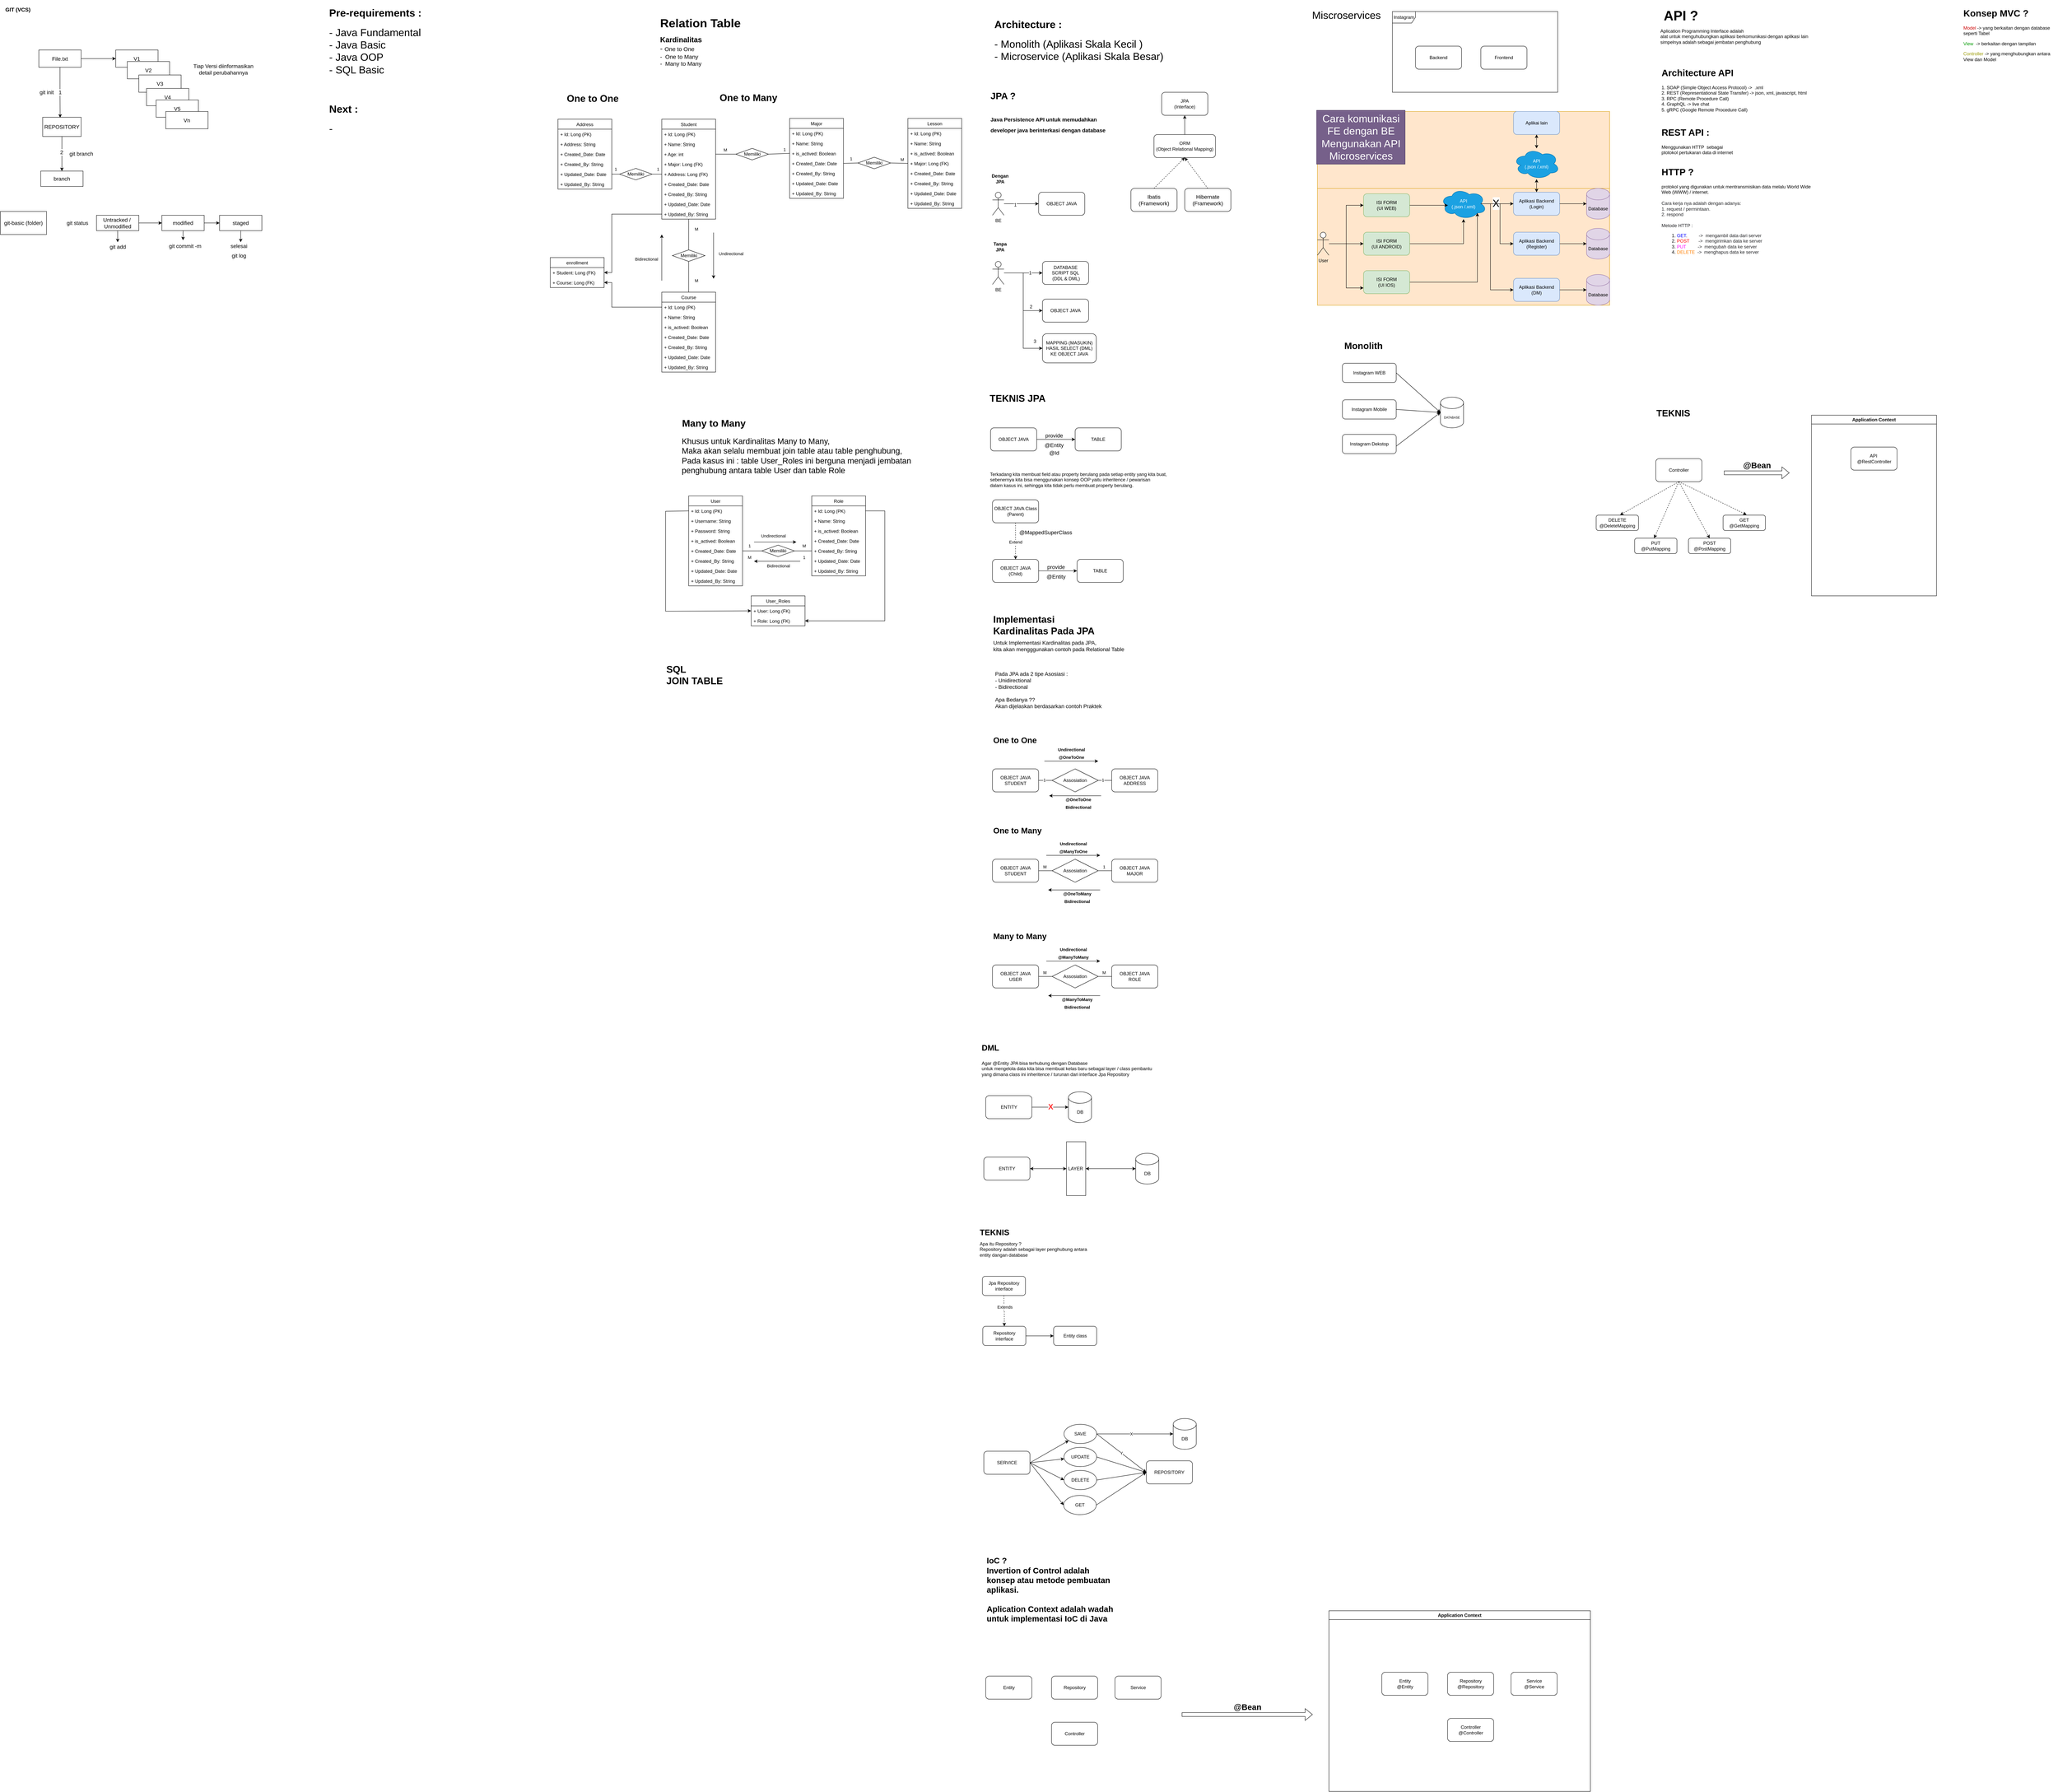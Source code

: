 <mxfile version="21.2.8" type="device">
  <diagram name="Page-1" id="FrjwcLxA4XmpCcScQExD">
    <mxGraphModel dx="5200" dy="1155" grid="0" gridSize="10" guides="1" tooltips="1" connect="1" arrows="1" fold="1" page="1" pageScale="1" pageWidth="850" pageHeight="1100" math="0" shadow="0">
      <root>
        <mxCell id="0" />
        <mxCell id="1" parent="0" />
        <mxCell id="ejZTNf2KyOTtBm2qxNzp-1" value="&lt;h1&gt;JPA ?&lt;br&gt;&lt;br&gt;&lt;font style=&quot;font-size: 14px;&quot;&gt;Java Persistence API untuk memudahkan developer java berinterkasi dengan database&lt;/font&gt;&lt;/h1&gt;" style="text;html=1;strokeColor=none;fillColor=none;spacing=5;spacingTop=-20;whiteSpace=wrap;overflow=hidden;rounded=0;" parent="1" vertex="1">
          <mxGeometry x="-810" y="230" width="320" height="150" as="geometry" />
        </mxCell>
        <mxCell id="ejZTNf2KyOTtBm2qxNzp-17" value="&lt;h1 style=&quot;font-size: 27px;&quot;&gt;&lt;font style=&quot;font-size: 27px;&quot;&gt;Architecture :&lt;/font&gt;&lt;/h1&gt;&lt;div style=&quot;font-size: 27px;&quot;&gt;&lt;font style=&quot;font-size: 27px;&quot;&gt;- Monolith (Aplikasi Skala Kecil )&lt;br&gt;- Microservice (Aplikasi Skala Besar)&lt;/font&gt;&lt;/div&gt;" style="text;html=1;strokeColor=none;fillColor=none;spacing=5;spacingTop=-20;whiteSpace=wrap;overflow=hidden;rounded=0;" parent="1" vertex="1">
          <mxGeometry x="-800" y="40" width="470" height="190" as="geometry" />
        </mxCell>
        <mxCell id="ejZTNf2KyOTtBm2qxNzp-19" value="Instagram WEB" style="rounded=1;whiteSpace=wrap;html=1;fontSize=12;" parent="1" vertex="1">
          <mxGeometry x="110" y="945" width="140" height="50" as="geometry" />
        </mxCell>
        <mxCell id="ejZTNf2KyOTtBm2qxNzp-35" value="Miscroservices" style="text;html=1;align=center;verticalAlign=middle;resizable=0;points=[];autosize=1;strokeColor=none;fillColor=none;fontSize=27;" parent="1" vertex="1">
          <mxGeometry x="20" y="15" width="200" height="50" as="geometry" />
        </mxCell>
        <mxCell id="ejZTNf2KyOTtBm2qxNzp-38" value="" style="group" parent="1" vertex="1" connectable="0">
          <mxGeometry x="240" y="30" width="430" height="210" as="geometry" />
        </mxCell>
        <mxCell id="ejZTNf2KyOTtBm2qxNzp-2" value="Frontend" style="rounded=1;whiteSpace=wrap;html=1;" parent="ejZTNf2KyOTtBm2qxNzp-38" vertex="1">
          <mxGeometry x="230" y="90" width="120" height="60" as="geometry" />
        </mxCell>
        <mxCell id="ejZTNf2KyOTtBm2qxNzp-7" value="Instagram" style="shape=umlFrame;whiteSpace=wrap;html=1;pointerEvents=0;" parent="ejZTNf2KyOTtBm2qxNzp-38" vertex="1">
          <mxGeometry width="430" height="210" as="geometry" />
        </mxCell>
        <mxCell id="ejZTNf2KyOTtBm2qxNzp-8" value="Backend" style="rounded=1;whiteSpace=wrap;html=1;" parent="ejZTNf2KyOTtBm2qxNzp-38" vertex="1">
          <mxGeometry x="60" y="90" width="120" height="60" as="geometry" />
        </mxCell>
        <mxCell id="ejZTNf2KyOTtBm2qxNzp-40" value="DATABASE" style="shape=cylinder3;whiteSpace=wrap;html=1;boundedLbl=1;backgroundOutline=1;size=15;fontSize=8;" parent="1" vertex="1">
          <mxGeometry x="365" y="1033" width="60" height="80" as="geometry" />
        </mxCell>
        <mxCell id="ejZTNf2KyOTtBm2qxNzp-43" value="User" style="swimlane;fontStyle=0;childLayout=stackLayout;horizontal=1;startSize=26;fillColor=none;horizontalStack=0;resizeParent=1;resizeParentMax=0;resizeLast=0;collapsible=1;marginBottom=0;fontSize=12;" parent="1" vertex="1">
          <mxGeometry x="-1590" y="1290" width="140" height="234" as="geometry" />
        </mxCell>
        <mxCell id="ejZTNf2KyOTtBm2qxNzp-44" value="+ Id: Long (PK)" style="text;strokeColor=none;fillColor=none;align=left;verticalAlign=top;spacingLeft=4;spacingRight=4;overflow=hidden;rotatable=0;points=[[0,0.5],[1,0.5]];portConstraint=eastwest;fontSize=12;" parent="ejZTNf2KyOTtBm2qxNzp-43" vertex="1">
          <mxGeometry y="26" width="140" height="26" as="geometry" />
        </mxCell>
        <mxCell id="ejZTNf2KyOTtBm2qxNzp-45" value="+ Username: String" style="text;strokeColor=none;fillColor=none;align=left;verticalAlign=top;spacingLeft=4;spacingRight=4;overflow=hidden;rotatable=0;points=[[0,0.5],[1,0.5]];portConstraint=eastwest;fontSize=12;" parent="ejZTNf2KyOTtBm2qxNzp-43" vertex="1">
          <mxGeometry y="52" width="140" height="26" as="geometry" />
        </mxCell>
        <mxCell id="ejZTNf2KyOTtBm2qxNzp-46" value="+ Password: String" style="text;strokeColor=none;fillColor=none;align=left;verticalAlign=top;spacingLeft=4;spacingRight=4;overflow=hidden;rotatable=0;points=[[0,0.5],[1,0.5]];portConstraint=eastwest;fontSize=12;" parent="ejZTNf2KyOTtBm2qxNzp-43" vertex="1">
          <mxGeometry y="78" width="140" height="26" as="geometry" />
        </mxCell>
        <mxCell id="ejZTNf2KyOTtBm2qxNzp-47" value="+ is_actived: Boolean" style="text;strokeColor=none;fillColor=none;align=left;verticalAlign=top;spacingLeft=4;spacingRight=4;overflow=hidden;rotatable=0;points=[[0,0.5],[1,0.5]];portConstraint=eastwest;fontSize=12;" parent="ejZTNf2KyOTtBm2qxNzp-43" vertex="1">
          <mxGeometry y="104" width="140" height="26" as="geometry" />
        </mxCell>
        <mxCell id="ejZTNf2KyOTtBm2qxNzp-49" value="+ Created_Date: Date" style="text;strokeColor=none;fillColor=none;align=left;verticalAlign=top;spacingLeft=4;spacingRight=4;overflow=hidden;rotatable=0;points=[[0,0.5],[1,0.5]];portConstraint=eastwest;fontSize=12;" parent="ejZTNf2KyOTtBm2qxNzp-43" vertex="1">
          <mxGeometry y="130" width="140" height="26" as="geometry" />
        </mxCell>
        <mxCell id="ejZTNf2KyOTtBm2qxNzp-50" value="+ Created_By: String" style="text;strokeColor=none;fillColor=none;align=left;verticalAlign=top;spacingLeft=4;spacingRight=4;overflow=hidden;rotatable=0;points=[[0,0.5],[1,0.5]];portConstraint=eastwest;fontSize=12;" parent="ejZTNf2KyOTtBm2qxNzp-43" vertex="1">
          <mxGeometry y="156" width="140" height="26" as="geometry" />
        </mxCell>
        <mxCell id="ejZTNf2KyOTtBm2qxNzp-51" value="+ Updated_Date: Date" style="text;strokeColor=none;fillColor=none;align=left;verticalAlign=top;spacingLeft=4;spacingRight=4;overflow=hidden;rotatable=0;points=[[0,0.5],[1,0.5]];portConstraint=eastwest;fontSize=12;" parent="ejZTNf2KyOTtBm2qxNzp-43" vertex="1">
          <mxGeometry y="182" width="140" height="26" as="geometry" />
        </mxCell>
        <mxCell id="ejZTNf2KyOTtBm2qxNzp-52" value="+ Updated_By: String" style="text;strokeColor=none;fillColor=none;align=left;verticalAlign=top;spacingLeft=4;spacingRight=4;overflow=hidden;rotatable=0;points=[[0,0.5],[1,0.5]];portConstraint=eastwest;fontSize=12;" parent="ejZTNf2KyOTtBm2qxNzp-43" vertex="1">
          <mxGeometry y="208" width="140" height="26" as="geometry" />
        </mxCell>
        <mxCell id="ejZTNf2KyOTtBm2qxNzp-72" value="" style="group" parent="1" vertex="1" connectable="0">
          <mxGeometry x="-800" y="680" width="270" height="264" as="geometry" />
        </mxCell>
        <mxCell id="ejZTNf2KyOTtBm2qxNzp-54" value="DATABASE&lt;br&gt;SCRIPT SQL&lt;br&gt;&amp;nbsp;(DDL &amp;amp; DML)" style="rounded=1;whiteSpace=wrap;html=1;fontSize=12;" parent="ejZTNf2KyOTtBm2qxNzp-72" vertex="1">
          <mxGeometry x="130" width="120" height="60" as="geometry" />
        </mxCell>
        <mxCell id="ejZTNf2KyOTtBm2qxNzp-57" style="edgeStyle=orthogonalEdgeStyle;rounded=0;orthogonalLoop=1;jettySize=auto;html=1;fontSize=12;" parent="ejZTNf2KyOTtBm2qxNzp-72" source="ejZTNf2KyOTtBm2qxNzp-55" target="ejZTNf2KyOTtBm2qxNzp-54" edge="1">
          <mxGeometry relative="1" as="geometry" />
        </mxCell>
        <mxCell id="ejZTNf2KyOTtBm2qxNzp-60" value="1" style="edgeLabel;html=1;align=center;verticalAlign=middle;resizable=0;points=[];fontSize=12;" parent="ejZTNf2KyOTtBm2qxNzp-57" vertex="1" connectable="0">
          <mxGeometry x="0.36" relative="1" as="geometry">
            <mxPoint as="offset" />
          </mxGeometry>
        </mxCell>
        <mxCell id="ejZTNf2KyOTtBm2qxNzp-55" value="BE" style="shape=umlActor;verticalLabelPosition=bottom;verticalAlign=top;html=1;outlineConnect=0;fontSize=12;" parent="ejZTNf2KyOTtBm2qxNzp-72" vertex="1">
          <mxGeometry width="30" height="60" as="geometry" />
        </mxCell>
        <mxCell id="ejZTNf2KyOTtBm2qxNzp-58" value="OBJECT JAVA" style="rounded=1;whiteSpace=wrap;html=1;fontSize=12;" parent="ejZTNf2KyOTtBm2qxNzp-72" vertex="1">
          <mxGeometry x="130" y="98" width="120" height="60" as="geometry" />
        </mxCell>
        <mxCell id="ejZTNf2KyOTtBm2qxNzp-67" value="2" style="edgeStyle=orthogonalEdgeStyle;rounded=0;orthogonalLoop=1;jettySize=auto;html=1;entryX=0;entryY=0.5;entryDx=0;entryDy=0;fontSize=12;" parent="ejZTNf2KyOTtBm2qxNzp-72" source="ejZTNf2KyOTtBm2qxNzp-55" target="ejZTNf2KyOTtBm2qxNzp-58" edge="1">
          <mxGeometry x="0.697" y="10" relative="1" as="geometry">
            <mxPoint as="offset" />
          </mxGeometry>
        </mxCell>
        <mxCell id="ejZTNf2KyOTtBm2qxNzp-62" value="MAPPING (MASUKIN)&lt;br&gt;HASIL SELECT (DML)&lt;br&gt;KE OBJECT JAVA" style="rounded=1;whiteSpace=wrap;html=1;fontSize=12;" parent="ejZTNf2KyOTtBm2qxNzp-72" vertex="1">
          <mxGeometry x="130" y="188" width="140" height="76" as="geometry" />
        </mxCell>
        <mxCell id="ejZTNf2KyOTtBm2qxNzp-68" value="3" style="edgeStyle=orthogonalEdgeStyle;rounded=0;orthogonalLoop=1;jettySize=auto;html=1;entryX=0;entryY=0.5;entryDx=0;entryDy=0;fontSize=12;" parent="ejZTNf2KyOTtBm2qxNzp-72" source="ejZTNf2KyOTtBm2qxNzp-55" target="ejZTNf2KyOTtBm2qxNzp-62" edge="1">
          <mxGeometry x="0.865" y="18" relative="1" as="geometry">
            <mxPoint as="offset" />
          </mxGeometry>
        </mxCell>
        <mxCell id="ejZTNf2KyOTtBm2qxNzp-74" value="JPA&lt;br&gt;(Interface)" style="rounded=1;whiteSpace=wrap;html=1;fontSize=12;" parent="1" vertex="1">
          <mxGeometry x="-360" y="240" width="120" height="60" as="geometry" />
        </mxCell>
        <mxCell id="ejZTNf2KyOTtBm2qxNzp-76" style="edgeStyle=orthogonalEdgeStyle;rounded=0;orthogonalLoop=1;jettySize=auto;html=1;entryX=0.5;entryY=1;entryDx=0;entryDy=0;fontSize=12;" parent="1" source="ejZTNf2KyOTtBm2qxNzp-75" target="ejZTNf2KyOTtBm2qxNzp-74" edge="1">
          <mxGeometry relative="1" as="geometry" />
        </mxCell>
        <mxCell id="ejZTNf2KyOTtBm2qxNzp-75" value="ORM&lt;br&gt;(Object Relational Mapping)" style="rounded=1;whiteSpace=wrap;html=1;fontSize=12;" parent="1" vertex="1">
          <mxGeometry x="-380" y="350" width="160" height="60" as="geometry" />
        </mxCell>
        <mxCell id="ejZTNf2KyOTtBm2qxNzp-77" value="" style="group" parent="1" vertex="1" connectable="0">
          <mxGeometry x="-800" y="500" width="240" height="60" as="geometry" />
        </mxCell>
        <mxCell id="ejZTNf2KyOTtBm2qxNzp-69" value="BE" style="shape=umlActor;verticalLabelPosition=bottom;verticalAlign=top;html=1;outlineConnect=0;fontSize=12;" parent="ejZTNf2KyOTtBm2qxNzp-77" vertex="1">
          <mxGeometry width="30" height="60" as="geometry" />
        </mxCell>
        <mxCell id="ejZTNf2KyOTtBm2qxNzp-70" value="OBJECT JAVA" style="rounded=1;whiteSpace=wrap;html=1;fontSize=12;" parent="ejZTNf2KyOTtBm2qxNzp-77" vertex="1">
          <mxGeometry x="120" width="120" height="60" as="geometry" />
        </mxCell>
        <mxCell id="ejZTNf2KyOTtBm2qxNzp-71" style="edgeStyle=orthogonalEdgeStyle;rounded=0;orthogonalLoop=1;jettySize=auto;html=1;fontSize=12;" parent="ejZTNf2KyOTtBm2qxNzp-77" source="ejZTNf2KyOTtBm2qxNzp-69" target="ejZTNf2KyOTtBm2qxNzp-70" edge="1">
          <mxGeometry relative="1" as="geometry" />
        </mxCell>
        <mxCell id="ejZTNf2KyOTtBm2qxNzp-73" value="1" style="edgeLabel;html=1;align=center;verticalAlign=middle;resizable=0;points=[];fontSize=12;" parent="ejZTNf2KyOTtBm2qxNzp-71" vertex="1" connectable="0">
          <mxGeometry x="-0.356" y="-3" relative="1" as="geometry">
            <mxPoint as="offset" />
          </mxGeometry>
        </mxCell>
        <mxCell id="ejZTNf2KyOTtBm2qxNzp-78" value="&lt;b&gt;Tanpa JPA&lt;/b&gt;" style="text;html=1;strokeColor=none;fillColor=none;align=center;verticalAlign=middle;whiteSpace=wrap;rounded=0;fontSize=12;" parent="1" vertex="1">
          <mxGeometry x="-810" y="627" width="60" height="30" as="geometry" />
        </mxCell>
        <mxCell id="ejZTNf2KyOTtBm2qxNzp-79" value="&lt;b&gt;Dengan JPA&lt;/b&gt;" style="text;html=1;strokeColor=none;fillColor=none;align=center;verticalAlign=middle;whiteSpace=wrap;rounded=0;fontSize=12;" parent="1" vertex="1">
          <mxGeometry x="-810" y="450" width="60" height="30" as="geometry" />
        </mxCell>
        <mxCell id="ejZTNf2KyOTtBm2qxNzp-83" value="Ibatis&lt;br&gt;(Framework)" style="rounded=1;whiteSpace=wrap;html=1;fontSize=14;" parent="1" vertex="1">
          <mxGeometry x="-440" y="490" width="120" height="60" as="geometry" />
        </mxCell>
        <mxCell id="ejZTNf2KyOTtBm2qxNzp-85" value="" style="endArrow=classic;html=1;rounded=0;fontSize=14;entryX=0.5;entryY=1;entryDx=0;entryDy=0;exitX=0.5;exitY=0;exitDx=0;exitDy=0;dashed=1;" parent="1" source="ejZTNf2KyOTtBm2qxNzp-83" target="ejZTNf2KyOTtBm2qxNzp-75" edge="1">
          <mxGeometry width="50" height="50" relative="1" as="geometry">
            <mxPoint x="-390" y="630" as="sourcePoint" />
            <mxPoint x="-340" y="580" as="targetPoint" />
          </mxGeometry>
        </mxCell>
        <mxCell id="ejZTNf2KyOTtBm2qxNzp-86" value="Hibernate&lt;br&gt;(Framework)" style="rounded=1;whiteSpace=wrap;html=1;fontSize=14;" parent="1" vertex="1">
          <mxGeometry x="-300" y="490" width="120" height="60" as="geometry" />
        </mxCell>
        <mxCell id="ejZTNf2KyOTtBm2qxNzp-87" value="" style="endArrow=classic;html=1;rounded=0;fontSize=14;entryX=0.5;entryY=1;entryDx=0;entryDy=0;exitX=0.5;exitY=0;exitDx=0;exitDy=0;dashed=1;" parent="1" source="ejZTNf2KyOTtBm2qxNzp-86" target="ejZTNf2KyOTtBm2qxNzp-75" edge="1">
          <mxGeometry width="50" height="50" relative="1" as="geometry">
            <mxPoint x="-370" y="500" as="sourcePoint" />
            <mxPoint x="-290" y="420" as="targetPoint" />
          </mxGeometry>
        </mxCell>
        <mxCell id="ejZTNf2KyOTtBm2qxNzp-89" style="edgeStyle=orthogonalEdgeStyle;rounded=0;orthogonalLoop=1;jettySize=auto;html=1;fontSize=14;entryX=0;entryY=0.5;entryDx=0;entryDy=0;" parent="1" source="ejZTNf2KyOTtBm2qxNzp-88" target="ejZTNf2KyOTtBm2qxNzp-90" edge="1">
          <mxGeometry relative="1" as="geometry">
            <mxPoint x="-595" y="1143" as="targetPoint" />
          </mxGeometry>
        </mxCell>
        <mxCell id="ejZTNf2KyOTtBm2qxNzp-91" value="provide" style="edgeLabel;html=1;align=center;verticalAlign=middle;resizable=0;points=[];fontSize=14;" parent="ejZTNf2KyOTtBm2qxNzp-89" vertex="1" connectable="0">
          <mxGeometry x="-0.14" relative="1" as="geometry">
            <mxPoint x="2" y="-10" as="offset" />
          </mxGeometry>
        </mxCell>
        <mxCell id="ejZTNf2KyOTtBm2qxNzp-88" value="OBJECT JAVA" style="rounded=1;whiteSpace=wrap;html=1;fontSize=12;" parent="1" vertex="1">
          <mxGeometry x="-805" y="1113" width="120" height="60" as="geometry" />
        </mxCell>
        <mxCell id="ejZTNf2KyOTtBm2qxNzp-90" value="TABLE" style="rounded=1;whiteSpace=wrap;html=1;fontSize=12;" parent="1" vertex="1">
          <mxGeometry x="-585" y="1113" width="120" height="60" as="geometry" />
        </mxCell>
        <mxCell id="ejZTNf2KyOTtBm2qxNzp-92" value="&lt;b&gt;&lt;font style=&quot;font-size: 25px;&quot;&gt;TEKNIS JPA&lt;/font&gt;&lt;/b&gt;" style="text;html=1;strokeColor=none;fillColor=none;align=center;verticalAlign=middle;whiteSpace=wrap;rounded=0;fontSize=14;" parent="1" vertex="1">
          <mxGeometry x="-817.5" y="1020" width="165" height="30" as="geometry" />
        </mxCell>
        <mxCell id="ejZTNf2KyOTtBm2qxNzp-94" value="@Entity" style="text;html=1;align=center;verticalAlign=middle;resizable=0;points=[];autosize=1;strokeColor=none;fillColor=none;fontSize=14;" parent="1" vertex="1">
          <mxGeometry x="-675" y="1143" width="70" height="30" as="geometry" />
        </mxCell>
        <mxCell id="ejZTNf2KyOTtBm2qxNzp-95" value="@Id" style="text;html=1;align=center;verticalAlign=middle;resizable=0;points=[];autosize=1;strokeColor=none;fillColor=none;fontSize=14;" parent="1" vertex="1">
          <mxGeometry x="-665" y="1163" width="50" height="30" as="geometry" />
        </mxCell>
        <mxCell id="jKiYa3toQagvVLBGsKbB-4" value="&lt;font style=&quot;&quot;&gt;&lt;font style=&quot;&quot;&gt;&lt;font style=&quot;font-size: 31px; font-weight: bold;&quot;&gt;Relation Table&lt;/font&gt;&lt;br&gt;&lt;br&gt;&lt;div style=&quot;font-size: 19px; font-weight: bold; text-align: left;&quot;&gt;&lt;span style=&quot;background-color: initial;&quot;&gt;Kardinalitas&lt;/span&gt;&lt;/div&gt;&lt;div style=&quot;text-align: left;&quot;&gt;&lt;span style=&quot;background-color: initial; font-size: 19px;&quot;&gt;-&lt;b&gt;&amp;nbsp;&lt;/b&gt;&lt;/span&gt;&lt;span style=&quot;font-size: 15px; font-weight: normal; background-color: initial;&quot;&gt;One to One&lt;/span&gt;&lt;/div&gt;&lt;div style=&quot;text-align: left;&quot;&gt;&lt;span style=&quot;font-size: 15px; background-color: initial;&quot;&gt;-&amp;nbsp; One to Many&lt;/span&gt;&lt;/div&gt;&lt;div style=&quot;text-align: left;&quot;&gt;&lt;span style=&quot;font-size: 15px; background-color: initial;&quot;&gt;-&amp;nbsp; Many to Many&lt;/span&gt;&lt;/div&gt;&lt;/font&gt;&lt;br&gt;&lt;/font&gt;" style="text;html=1;align=center;verticalAlign=middle;resizable=0;points=[];autosize=1;strokeColor=none;fillColor=none;" parent="1" vertex="1">
          <mxGeometry x="-1675" y="35" width="230" height="160" as="geometry" />
        </mxCell>
        <mxCell id="jKiYa3toQagvVLBGsKbB-5" value="&lt;b&gt;GIT (VCS)&lt;/b&gt;" style="text;html=1;align=center;verticalAlign=middle;resizable=0;points=[];autosize=1;strokeColor=none;fillColor=none;fontSize=14;" parent="1" vertex="1">
          <mxGeometry x="-3380" y="10" width="90" height="30" as="geometry" />
        </mxCell>
        <mxCell id="jKiYa3toQagvVLBGsKbB-6" style="edgeStyle=orthogonalEdgeStyle;rounded=0;orthogonalLoop=1;jettySize=auto;html=1;fontSize=14;" parent="1" source="jKiYa3toQagvVLBGsKbB-8" edge="1">
          <mxGeometry relative="1" as="geometry">
            <mxPoint x="-3080" y="152.5" as="targetPoint" />
          </mxGeometry>
        </mxCell>
        <mxCell id="jKiYa3toQagvVLBGsKbB-7" value="1" style="edgeStyle=orthogonalEdgeStyle;rounded=0;orthogonalLoop=1;jettySize=auto;html=1;entryX=0.454;entryY=0.02;entryDx=0;entryDy=0;entryPerimeter=0;fontSize=14;" parent="1" source="jKiYa3toQagvVLBGsKbB-8" target="jKiYa3toQagvVLBGsKbB-18" edge="1">
          <mxGeometry relative="1" as="geometry" />
        </mxCell>
        <mxCell id="jKiYa3toQagvVLBGsKbB-8" value="File.txt" style="rounded=0;whiteSpace=wrap;html=1;fontSize=14;" parent="1" vertex="1">
          <mxGeometry x="-3280" y="130" width="110" height="45" as="geometry" />
        </mxCell>
        <mxCell id="jKiYa3toQagvVLBGsKbB-9" value="V1" style="rounded=0;whiteSpace=wrap;html=1;fontSize=14;" parent="1" vertex="1">
          <mxGeometry x="-3080" y="130" width="110" height="45" as="geometry" />
        </mxCell>
        <mxCell id="jKiYa3toQagvVLBGsKbB-10" value="V2" style="rounded=0;whiteSpace=wrap;html=1;fontSize=14;" parent="1" vertex="1">
          <mxGeometry x="-3050" y="160" width="110" height="45" as="geometry" />
        </mxCell>
        <mxCell id="jKiYa3toQagvVLBGsKbB-11" value="V3" style="rounded=0;whiteSpace=wrap;html=1;fontSize=14;" parent="1" vertex="1">
          <mxGeometry x="-3020" y="195" width="110" height="45" as="geometry" />
        </mxCell>
        <mxCell id="jKiYa3toQagvVLBGsKbB-12" value="V4" style="rounded=0;whiteSpace=wrap;html=1;fontSize=14;" parent="1" vertex="1">
          <mxGeometry x="-3000" y="230" width="110" height="45" as="geometry" />
        </mxCell>
        <mxCell id="jKiYa3toQagvVLBGsKbB-13" value="V5" style="rounded=0;whiteSpace=wrap;html=1;fontSize=14;" parent="1" vertex="1">
          <mxGeometry x="-2975" y="260" width="110" height="45" as="geometry" />
        </mxCell>
        <mxCell id="jKiYa3toQagvVLBGsKbB-14" value="Vn" style="rounded=0;whiteSpace=wrap;html=1;fontSize=14;" parent="1" vertex="1">
          <mxGeometry x="-2950" y="290" width="110" height="45" as="geometry" />
        </mxCell>
        <mxCell id="jKiYa3toQagvVLBGsKbB-15" value="Tiap Versi diinformasikan detail perubahannya" style="text;html=1;strokeColor=none;fillColor=none;align=center;verticalAlign=middle;whiteSpace=wrap;rounded=0;fontSize=14;" parent="1" vertex="1">
          <mxGeometry x="-2890" y="165" width="180" height="30" as="geometry" />
        </mxCell>
        <mxCell id="jKiYa3toQagvVLBGsKbB-16" style="edgeStyle=orthogonalEdgeStyle;rounded=0;orthogonalLoop=1;jettySize=auto;html=1;fontSize=14;" parent="1" source="jKiYa3toQagvVLBGsKbB-18" target="jKiYa3toQagvVLBGsKbB-20" edge="1">
          <mxGeometry relative="1" as="geometry" />
        </mxCell>
        <mxCell id="jKiYa3toQagvVLBGsKbB-17" value="2" style="edgeLabel;html=1;align=center;verticalAlign=middle;resizable=0;points=[];fontSize=14;" parent="jKiYa3toQagvVLBGsKbB-16" vertex="1" connectable="0">
          <mxGeometry x="-0.095" y="-1" relative="1" as="geometry">
            <mxPoint as="offset" />
          </mxGeometry>
        </mxCell>
        <mxCell id="jKiYa3toQagvVLBGsKbB-18" value="REPOSITORY" style="rounded=0;whiteSpace=wrap;html=1;fontSize=14;" parent="1" vertex="1">
          <mxGeometry x="-3270" y="305" width="100" height="50" as="geometry" />
        </mxCell>
        <mxCell id="jKiYa3toQagvVLBGsKbB-19" value="git init" style="text;html=1;align=center;verticalAlign=middle;resizable=0;points=[];autosize=1;strokeColor=none;fillColor=none;fontSize=14;" parent="1" vertex="1">
          <mxGeometry x="-3290" y="225" width="60" height="30" as="geometry" />
        </mxCell>
        <mxCell id="jKiYa3toQagvVLBGsKbB-20" value="branch" style="rounded=0;whiteSpace=wrap;html=1;fontSize=14;" parent="1" vertex="1">
          <mxGeometry x="-3275" y="445" width="110" height="40" as="geometry" />
        </mxCell>
        <mxCell id="jKiYa3toQagvVLBGsKbB-21" value="git branch" style="text;html=1;align=center;verticalAlign=middle;resizable=0;points=[];autosize=1;strokeColor=none;fillColor=none;fontSize=14;" parent="1" vertex="1">
          <mxGeometry x="-3210" y="385" width="80" height="30" as="geometry" />
        </mxCell>
        <mxCell id="jKiYa3toQagvVLBGsKbB-22" style="edgeStyle=orthogonalEdgeStyle;rounded=0;orthogonalLoop=1;jettySize=auto;html=1;fontSize=14;" parent="1" source="jKiYa3toQagvVLBGsKbB-24" target="jKiYa3toQagvVLBGsKbB-27" edge="1">
          <mxGeometry relative="1" as="geometry" />
        </mxCell>
        <mxCell id="jKiYa3toQagvVLBGsKbB-23" style="edgeStyle=orthogonalEdgeStyle;rounded=0;orthogonalLoop=1;jettySize=auto;html=1;fontSize=14;" parent="1" source="jKiYa3toQagvVLBGsKbB-24" edge="1">
          <mxGeometry relative="1" as="geometry">
            <mxPoint x="-3075" y="630" as="targetPoint" />
          </mxGeometry>
        </mxCell>
        <mxCell id="jKiYa3toQagvVLBGsKbB-24" value="Untracked /&amp;nbsp;&lt;br&gt;Unmodified" style="rounded=0;whiteSpace=wrap;html=1;fontSize=14;" parent="1" vertex="1">
          <mxGeometry x="-3130" y="560" width="110" height="40" as="geometry" />
        </mxCell>
        <mxCell id="jKiYa3toQagvVLBGsKbB-25" style="edgeStyle=orthogonalEdgeStyle;rounded=0;orthogonalLoop=1;jettySize=auto;html=1;fontSize=14;" parent="1" source="jKiYa3toQagvVLBGsKbB-27" target="jKiYa3toQagvVLBGsKbB-29" edge="1">
          <mxGeometry relative="1" as="geometry" />
        </mxCell>
        <mxCell id="jKiYa3toQagvVLBGsKbB-26" style="edgeStyle=orthogonalEdgeStyle;rounded=0;orthogonalLoop=1;jettySize=auto;html=1;entryX=0.453;entryY=-0.002;entryDx=0;entryDy=0;entryPerimeter=0;fontSize=14;" parent="1" source="jKiYa3toQagvVLBGsKbB-27" target="jKiYa3toQagvVLBGsKbB-33" edge="1">
          <mxGeometry relative="1" as="geometry" />
        </mxCell>
        <mxCell id="jKiYa3toQagvVLBGsKbB-27" value="modified" style="rounded=0;whiteSpace=wrap;html=1;fontSize=14;" parent="1" vertex="1">
          <mxGeometry x="-2960" y="560" width="110" height="40" as="geometry" />
        </mxCell>
        <mxCell id="jKiYa3toQagvVLBGsKbB-28" style="edgeStyle=orthogonalEdgeStyle;rounded=0;orthogonalLoop=1;jettySize=auto;html=1;fontSize=14;" parent="1" source="jKiYa3toQagvVLBGsKbB-29" edge="1">
          <mxGeometry relative="1" as="geometry">
            <mxPoint x="-2755" y="630" as="targetPoint" />
          </mxGeometry>
        </mxCell>
        <mxCell id="jKiYa3toQagvVLBGsKbB-29" value="staged" style="rounded=0;whiteSpace=wrap;html=1;fontSize=14;" parent="1" vertex="1">
          <mxGeometry x="-2810" y="560" width="110" height="40" as="geometry" />
        </mxCell>
        <mxCell id="jKiYa3toQagvVLBGsKbB-30" value="git-basic (folder)" style="rounded=0;whiteSpace=wrap;html=1;fontSize=14;" parent="1" vertex="1">
          <mxGeometry x="-3380" y="550" width="120" height="60" as="geometry" />
        </mxCell>
        <mxCell id="jKiYa3toQagvVLBGsKbB-31" value="git add" style="text;html=1;align=center;verticalAlign=middle;resizable=0;points=[];autosize=1;strokeColor=none;fillColor=none;fontSize=14;" parent="1" vertex="1">
          <mxGeometry x="-3110" y="627" width="70" height="30" as="geometry" />
        </mxCell>
        <mxCell id="jKiYa3toQagvVLBGsKbB-32" value="git status" style="text;html=1;align=center;verticalAlign=middle;resizable=0;points=[];autosize=1;strokeColor=none;fillColor=none;fontSize=14;" parent="1" vertex="1">
          <mxGeometry x="-3220" y="565" width="80" height="30" as="geometry" />
        </mxCell>
        <mxCell id="jKiYa3toQagvVLBGsKbB-33" value="git commit -m" style="text;html=1;align=center;verticalAlign=middle;resizable=0;points=[];autosize=1;strokeColor=none;fillColor=none;fontSize=14;" parent="1" vertex="1">
          <mxGeometry x="-2955" y="625" width="110" height="30" as="geometry" />
        </mxCell>
        <mxCell id="jKiYa3toQagvVLBGsKbB-34" value="selesai" style="text;html=1;align=center;verticalAlign=middle;resizable=0;points=[];autosize=1;strokeColor=none;fillColor=none;fontSize=14;" parent="1" vertex="1">
          <mxGeometry x="-2795" y="625" width="70" height="30" as="geometry" />
        </mxCell>
        <mxCell id="jKiYa3toQagvVLBGsKbB-35" value="git log" style="text;html=1;align=center;verticalAlign=middle;resizable=0;points=[];autosize=1;strokeColor=none;fillColor=none;fontSize=14;" parent="1" vertex="1">
          <mxGeometry x="-2790" y="650" width="60" height="30" as="geometry" />
        </mxCell>
        <mxCell id="jKiYa3toQagvVLBGsKbB-36" value="Student" style="swimlane;fontStyle=0;childLayout=stackLayout;horizontal=1;startSize=26;fillColor=none;horizontalStack=0;resizeParent=1;resizeParentMax=0;resizeLast=0;collapsible=1;marginBottom=0;fontSize=12;" parent="1" vertex="1">
          <mxGeometry x="-1660" y="310" width="140" height="260" as="geometry" />
        </mxCell>
        <mxCell id="jKiYa3toQagvVLBGsKbB-37" value="+ Id: Long (PK)" style="text;strokeColor=none;fillColor=none;align=left;verticalAlign=top;spacingLeft=4;spacingRight=4;overflow=hidden;rotatable=0;points=[[0,0.5],[1,0.5]];portConstraint=eastwest;fontSize=12;" parent="jKiYa3toQagvVLBGsKbB-36" vertex="1">
          <mxGeometry y="26" width="140" height="26" as="geometry" />
        </mxCell>
        <mxCell id="jKiYa3toQagvVLBGsKbB-38" value="+ Name: String" style="text;strokeColor=none;fillColor=none;align=left;verticalAlign=top;spacingLeft=4;spacingRight=4;overflow=hidden;rotatable=0;points=[[0,0.5],[1,0.5]];portConstraint=eastwest;fontSize=12;" parent="jKiYa3toQagvVLBGsKbB-36" vertex="1">
          <mxGeometry y="52" width="140" height="26" as="geometry" />
        </mxCell>
        <mxCell id="jKiYa3toQagvVLBGsKbB-39" value="+ Age: int" style="text;strokeColor=none;fillColor=none;align=left;verticalAlign=top;spacingLeft=4;spacingRight=4;overflow=hidden;rotatable=0;points=[[0,0.5],[1,0.5]];portConstraint=eastwest;fontSize=12;" parent="jKiYa3toQagvVLBGsKbB-36" vertex="1">
          <mxGeometry y="78" width="140" height="26" as="geometry" />
        </mxCell>
        <mxCell id="jKiYa3toQagvVLBGsKbB-40" value="+ Major: Long (FK)" style="text;strokeColor=none;fillColor=none;align=left;verticalAlign=top;spacingLeft=4;spacingRight=4;overflow=hidden;rotatable=0;points=[[0,0.5],[1,0.5]];portConstraint=eastwest;fontSize=12;" parent="jKiYa3toQagvVLBGsKbB-36" vertex="1">
          <mxGeometry y="104" width="140" height="26" as="geometry" />
        </mxCell>
        <mxCell id="jKiYa3toQagvVLBGsKbB-41" value="+ Address: Long (FK)" style="text;strokeColor=none;fillColor=none;align=left;verticalAlign=top;spacingLeft=4;spacingRight=4;overflow=hidden;rotatable=0;points=[[0,0.5],[1,0.5]];portConstraint=eastwest;fontSize=12;" parent="jKiYa3toQagvVLBGsKbB-36" vertex="1">
          <mxGeometry y="130" width="140" height="26" as="geometry" />
        </mxCell>
        <mxCell id="jKiYa3toQagvVLBGsKbB-42" value="+ Created_Date: Date" style="text;strokeColor=none;fillColor=none;align=left;verticalAlign=top;spacingLeft=4;spacingRight=4;overflow=hidden;rotatable=0;points=[[0,0.5],[1,0.5]];portConstraint=eastwest;fontSize=12;" parent="jKiYa3toQagvVLBGsKbB-36" vertex="1">
          <mxGeometry y="156" width="140" height="26" as="geometry" />
        </mxCell>
        <mxCell id="jKiYa3toQagvVLBGsKbB-43" value="+ Created_By: String" style="text;strokeColor=none;fillColor=none;align=left;verticalAlign=top;spacingLeft=4;spacingRight=4;overflow=hidden;rotatable=0;points=[[0,0.5],[1,0.5]];portConstraint=eastwest;fontSize=12;" parent="jKiYa3toQagvVLBGsKbB-36" vertex="1">
          <mxGeometry y="182" width="140" height="26" as="geometry" />
        </mxCell>
        <mxCell id="jKiYa3toQagvVLBGsKbB-44" value="+ Updated_Date: Date" style="text;strokeColor=none;fillColor=none;align=left;verticalAlign=top;spacingLeft=4;spacingRight=4;overflow=hidden;rotatable=0;points=[[0,0.5],[1,0.5]];portConstraint=eastwest;fontSize=12;" parent="jKiYa3toQagvVLBGsKbB-36" vertex="1">
          <mxGeometry y="208" width="140" height="26" as="geometry" />
        </mxCell>
        <mxCell id="jKiYa3toQagvVLBGsKbB-45" value="+ Updated_By: String" style="text;strokeColor=none;fillColor=none;align=left;verticalAlign=top;spacingLeft=4;spacingRight=4;overflow=hidden;rotatable=0;points=[[0,0.5],[1,0.5]];portConstraint=eastwest;fontSize=12;" parent="jKiYa3toQagvVLBGsKbB-36" vertex="1">
          <mxGeometry y="234" width="140" height="26" as="geometry" />
        </mxCell>
        <mxCell id="jKiYa3toQagvVLBGsKbB-46" value="Major" style="swimlane;fontStyle=0;childLayout=stackLayout;horizontal=1;startSize=26;fillColor=none;horizontalStack=0;resizeParent=1;resizeParentMax=0;resizeLast=0;collapsible=1;marginBottom=0;fontSize=12;" parent="1" vertex="1">
          <mxGeometry x="-1327.5" y="308" width="140" height="208" as="geometry" />
        </mxCell>
        <mxCell id="jKiYa3toQagvVLBGsKbB-47" value="+ Id: Long (PK)" style="text;strokeColor=none;fillColor=none;align=left;verticalAlign=top;spacingLeft=4;spacingRight=4;overflow=hidden;rotatable=0;points=[[0,0.5],[1,0.5]];portConstraint=eastwest;fontSize=12;" parent="jKiYa3toQagvVLBGsKbB-46" vertex="1">
          <mxGeometry y="26" width="140" height="26" as="geometry" />
        </mxCell>
        <mxCell id="jKiYa3toQagvVLBGsKbB-48" value="+ Name: String" style="text;strokeColor=none;fillColor=none;align=left;verticalAlign=top;spacingLeft=4;spacingRight=4;overflow=hidden;rotatable=0;points=[[0,0.5],[1,0.5]];portConstraint=eastwest;fontSize=12;" parent="jKiYa3toQagvVLBGsKbB-46" vertex="1">
          <mxGeometry y="52" width="140" height="26" as="geometry" />
        </mxCell>
        <mxCell id="jKiYa3toQagvVLBGsKbB-49" value="+ is_actived: Boolean" style="text;strokeColor=none;fillColor=none;align=left;verticalAlign=top;spacingLeft=4;spacingRight=4;overflow=hidden;rotatable=0;points=[[0,0.5],[1,0.5]];portConstraint=eastwest;fontSize=12;" parent="jKiYa3toQagvVLBGsKbB-46" vertex="1">
          <mxGeometry y="78" width="140" height="26" as="geometry" />
        </mxCell>
        <mxCell id="jKiYa3toQagvVLBGsKbB-51" value="+ Created_Date: Date" style="text;strokeColor=none;fillColor=none;align=left;verticalAlign=top;spacingLeft=4;spacingRight=4;overflow=hidden;rotatable=0;points=[[0,0.5],[1,0.5]];portConstraint=eastwest;fontSize=12;" parent="jKiYa3toQagvVLBGsKbB-46" vertex="1">
          <mxGeometry y="104" width="140" height="26" as="geometry" />
        </mxCell>
        <mxCell id="jKiYa3toQagvVLBGsKbB-52" value="+ Created_By: String" style="text;strokeColor=none;fillColor=none;align=left;verticalAlign=top;spacingLeft=4;spacingRight=4;overflow=hidden;rotatable=0;points=[[0,0.5],[1,0.5]];portConstraint=eastwest;fontSize=12;" parent="jKiYa3toQagvVLBGsKbB-46" vertex="1">
          <mxGeometry y="130" width="140" height="26" as="geometry" />
        </mxCell>
        <mxCell id="jKiYa3toQagvVLBGsKbB-53" value="+ Updated_Date: Date" style="text;strokeColor=none;fillColor=none;align=left;verticalAlign=top;spacingLeft=4;spacingRight=4;overflow=hidden;rotatable=0;points=[[0,0.5],[1,0.5]];portConstraint=eastwest;fontSize=12;" parent="jKiYa3toQagvVLBGsKbB-46" vertex="1">
          <mxGeometry y="156" width="140" height="26" as="geometry" />
        </mxCell>
        <mxCell id="jKiYa3toQagvVLBGsKbB-54" value="+ Updated_By: String" style="text;strokeColor=none;fillColor=none;align=left;verticalAlign=top;spacingLeft=4;spacingRight=4;overflow=hidden;rotatable=0;points=[[0,0.5],[1,0.5]];portConstraint=eastwest;fontSize=12;" parent="jKiYa3toQagvVLBGsKbB-46" vertex="1">
          <mxGeometry y="182" width="140" height="26" as="geometry" />
        </mxCell>
        <mxCell id="jKiYa3toQagvVLBGsKbB-55" value="Memiliki" style="shape=rhombus;perimeter=rhombusPerimeter;whiteSpace=wrap;html=1;align=center;" parent="1" vertex="1">
          <mxGeometry x="-1467.5" y="386" width="85" height="30" as="geometry" />
        </mxCell>
        <mxCell id="jKiYa3toQagvVLBGsKbB-56" value="" style="endArrow=none;html=1;rounded=0;entryX=0;entryY=0.5;entryDx=0;entryDy=0;exitX=1;exitY=0.5;exitDx=0;exitDy=0;" parent="1" source="jKiYa3toQagvVLBGsKbB-55" target="jKiYa3toQagvVLBGsKbB-49" edge="1">
          <mxGeometry width="50" height="50" relative="1" as="geometry">
            <mxPoint x="-1440" y="490" as="sourcePoint" />
            <mxPoint x="-1390" y="440" as="targetPoint" />
          </mxGeometry>
        </mxCell>
        <mxCell id="jKiYa3toQagvVLBGsKbB-57" value="1" style="edgeLabel;html=1;align=center;verticalAlign=middle;resizable=0;points=[];" parent="jKiYa3toQagvVLBGsKbB-56" vertex="1" connectable="0">
          <mxGeometry x="0.425" y="1" relative="1" as="geometry">
            <mxPoint x="2" y="-10" as="offset" />
          </mxGeometry>
        </mxCell>
        <mxCell id="jKiYa3toQagvVLBGsKbB-58" value="M" style="endArrow=none;html=1;rounded=0;entryX=0;entryY=0.5;entryDx=0;entryDy=0;" parent="1" source="jKiYa3toQagvVLBGsKbB-39" target="jKiYa3toQagvVLBGsKbB-55" edge="1">
          <mxGeometry x="-0.063" y="11" width="50" height="50" relative="1" as="geometry">
            <mxPoint x="-1460" y="410" as="sourcePoint" />
            <mxPoint x="-1410" y="360" as="targetPoint" />
            <mxPoint as="offset" />
          </mxGeometry>
        </mxCell>
        <mxCell id="jKiYa3toQagvVLBGsKbB-60" value="&lt;font style=&quot;font-size: 25px;&quot;&gt;&lt;b&gt;One to One&lt;/b&gt;&lt;/font&gt;" style="text;html=1;align=center;verticalAlign=middle;resizable=0;points=[];autosize=1;strokeColor=none;fillColor=none;" parent="1" vertex="1">
          <mxGeometry x="-1920" y="235" width="160" height="40" as="geometry" />
        </mxCell>
        <mxCell id="jKiYa3toQagvVLBGsKbB-62" value="Lesson" style="swimlane;fontStyle=0;childLayout=stackLayout;horizontal=1;startSize=26;fillColor=none;horizontalStack=0;resizeParent=1;resizeParentMax=0;resizeLast=0;collapsible=1;marginBottom=0;fontSize=12;" parent="1" vertex="1">
          <mxGeometry x="-1020" y="308" width="140" height="234" as="geometry" />
        </mxCell>
        <mxCell id="jKiYa3toQagvVLBGsKbB-63" value="+ Id: Long (PK)" style="text;strokeColor=none;fillColor=none;align=left;verticalAlign=top;spacingLeft=4;spacingRight=4;overflow=hidden;rotatable=0;points=[[0,0.5],[1,0.5]];portConstraint=eastwest;fontSize=12;" parent="jKiYa3toQagvVLBGsKbB-62" vertex="1">
          <mxGeometry y="26" width="140" height="26" as="geometry" />
        </mxCell>
        <mxCell id="jKiYa3toQagvVLBGsKbB-64" value="+ Name: String" style="text;strokeColor=none;fillColor=none;align=left;verticalAlign=top;spacingLeft=4;spacingRight=4;overflow=hidden;rotatable=0;points=[[0,0.5],[1,0.5]];portConstraint=eastwest;fontSize=12;" parent="jKiYa3toQagvVLBGsKbB-62" vertex="1">
          <mxGeometry y="52" width="140" height="26" as="geometry" />
        </mxCell>
        <mxCell id="jKiYa3toQagvVLBGsKbB-65" value="+ is_actived: Boolean" style="text;strokeColor=none;fillColor=none;align=left;verticalAlign=top;spacingLeft=4;spacingRight=4;overflow=hidden;rotatable=0;points=[[0,0.5],[1,0.5]];portConstraint=eastwest;fontSize=12;" parent="jKiYa3toQagvVLBGsKbB-62" vertex="1">
          <mxGeometry y="78" width="140" height="26" as="geometry" />
        </mxCell>
        <mxCell id="jKiYa3toQagvVLBGsKbB-66" value="+ Major: Long (FK)" style="text;strokeColor=none;fillColor=none;align=left;verticalAlign=top;spacingLeft=4;spacingRight=4;overflow=hidden;rotatable=0;points=[[0,0.5],[1,0.5]];portConstraint=eastwest;fontSize=12;" parent="jKiYa3toQagvVLBGsKbB-62" vertex="1">
          <mxGeometry y="104" width="140" height="26" as="geometry" />
        </mxCell>
        <mxCell id="jKiYa3toQagvVLBGsKbB-67" value="+ Created_Date: Date" style="text;strokeColor=none;fillColor=none;align=left;verticalAlign=top;spacingLeft=4;spacingRight=4;overflow=hidden;rotatable=0;points=[[0,0.5],[1,0.5]];portConstraint=eastwest;fontSize=12;" parent="jKiYa3toQagvVLBGsKbB-62" vertex="1">
          <mxGeometry y="130" width="140" height="26" as="geometry" />
        </mxCell>
        <mxCell id="jKiYa3toQagvVLBGsKbB-68" value="+ Created_By: String" style="text;strokeColor=none;fillColor=none;align=left;verticalAlign=top;spacingLeft=4;spacingRight=4;overflow=hidden;rotatable=0;points=[[0,0.5],[1,0.5]];portConstraint=eastwest;fontSize=12;" parent="jKiYa3toQagvVLBGsKbB-62" vertex="1">
          <mxGeometry y="156" width="140" height="26" as="geometry" />
        </mxCell>
        <mxCell id="jKiYa3toQagvVLBGsKbB-69" value="+ Updated_Date: Date" style="text;strokeColor=none;fillColor=none;align=left;verticalAlign=top;spacingLeft=4;spacingRight=4;overflow=hidden;rotatable=0;points=[[0,0.5],[1,0.5]];portConstraint=eastwest;fontSize=12;" parent="jKiYa3toQagvVLBGsKbB-62" vertex="1">
          <mxGeometry y="182" width="140" height="26" as="geometry" />
        </mxCell>
        <mxCell id="jKiYa3toQagvVLBGsKbB-70" value="+ Updated_By: String" style="text;strokeColor=none;fillColor=none;align=left;verticalAlign=top;spacingLeft=4;spacingRight=4;overflow=hidden;rotatable=0;points=[[0,0.5],[1,0.5]];portConstraint=eastwest;fontSize=12;" parent="jKiYa3toQagvVLBGsKbB-62" vertex="1">
          <mxGeometry y="208" width="140" height="26" as="geometry" />
        </mxCell>
        <mxCell id="jKiYa3toQagvVLBGsKbB-71" value="Memiliki" style="shape=rhombus;perimeter=rhombusPerimeter;whiteSpace=wrap;html=1;align=center;" parent="1" vertex="1">
          <mxGeometry x="-1150" y="409" width="85" height="30" as="geometry" />
        </mxCell>
        <mxCell id="jKiYa3toQagvVLBGsKbB-72" value="" style="endArrow=none;html=1;rounded=0;entryX=0;entryY=0.5;entryDx=0;entryDy=0;exitX=1;exitY=0.5;exitDx=0;exitDy=0;" parent="1" source="jKiYa3toQagvVLBGsKbB-71" target="jKiYa3toQagvVLBGsKbB-66" edge="1">
          <mxGeometry width="50" height="50" relative="1" as="geometry">
            <mxPoint x="-1210" y="520" as="sourcePoint" />
            <mxPoint x="-1160" y="470" as="targetPoint" />
          </mxGeometry>
        </mxCell>
        <mxCell id="jKiYa3toQagvVLBGsKbB-75" value="M" style="edgeLabel;html=1;align=center;verticalAlign=middle;resizable=0;points=[];" parent="jKiYa3toQagvVLBGsKbB-72" vertex="1" connectable="0">
          <mxGeometry x="0.048" y="-1" relative="1" as="geometry">
            <mxPoint x="6" y="-11" as="offset" />
          </mxGeometry>
        </mxCell>
        <mxCell id="jKiYa3toQagvVLBGsKbB-73" value="" style="endArrow=none;html=1;rounded=0;entryX=0;entryY=0.5;entryDx=0;entryDy=0;exitX=1;exitY=0.5;exitDx=0;exitDy=0;" parent="1" source="jKiYa3toQagvVLBGsKbB-51" target="jKiYa3toQagvVLBGsKbB-71" edge="1">
          <mxGeometry width="50" height="50" relative="1" as="geometry">
            <mxPoint x="-1230" y="480" as="sourcePoint" />
            <mxPoint x="-1180" y="430" as="targetPoint" />
          </mxGeometry>
        </mxCell>
        <mxCell id="jKiYa3toQagvVLBGsKbB-76" value="1" style="edgeLabel;html=1;align=center;verticalAlign=middle;resizable=0;points=[];" parent="jKiYa3toQagvVLBGsKbB-73" vertex="1" connectable="0">
          <mxGeometry x="0.033" y="1" relative="1" as="geometry">
            <mxPoint y="-11" as="offset" />
          </mxGeometry>
        </mxCell>
        <mxCell id="jKiYa3toQagvVLBGsKbB-77" value="&lt;font style=&quot;font-size: 25px;&quot;&gt;&lt;b&gt;One to Many&lt;/b&gt;&lt;/font&gt;" style="text;html=1;align=center;verticalAlign=middle;resizable=0;points=[];autosize=1;strokeColor=none;fillColor=none;" parent="1" vertex="1">
          <mxGeometry x="-1520" y="232.5" width="170" height="40" as="geometry" />
        </mxCell>
        <mxCell id="jKiYa3toQagvVLBGsKbB-79" value="Role" style="swimlane;fontStyle=0;childLayout=stackLayout;horizontal=1;startSize=26;fillColor=none;horizontalStack=0;resizeParent=1;resizeParentMax=0;resizeLast=0;collapsible=1;marginBottom=0;fontSize=12;" parent="1" vertex="1">
          <mxGeometry x="-1270" y="1290" width="140" height="208" as="geometry" />
        </mxCell>
        <mxCell id="jKiYa3toQagvVLBGsKbB-80" value="+ Id: Long (PK)" style="text;strokeColor=none;fillColor=none;align=left;verticalAlign=top;spacingLeft=4;spacingRight=4;overflow=hidden;rotatable=0;points=[[0,0.5],[1,0.5]];portConstraint=eastwest;fontSize=12;" parent="jKiYa3toQagvVLBGsKbB-79" vertex="1">
          <mxGeometry y="26" width="140" height="26" as="geometry" />
        </mxCell>
        <mxCell id="jKiYa3toQagvVLBGsKbB-81" value="+ Name: String" style="text;strokeColor=none;fillColor=none;align=left;verticalAlign=top;spacingLeft=4;spacingRight=4;overflow=hidden;rotatable=0;points=[[0,0.5],[1,0.5]];portConstraint=eastwest;fontSize=12;" parent="jKiYa3toQagvVLBGsKbB-79" vertex="1">
          <mxGeometry y="52" width="140" height="26" as="geometry" />
        </mxCell>
        <mxCell id="jKiYa3toQagvVLBGsKbB-83" value="+ is_actived: Boolean" style="text;strokeColor=none;fillColor=none;align=left;verticalAlign=top;spacingLeft=4;spacingRight=4;overflow=hidden;rotatable=0;points=[[0,0.5],[1,0.5]];portConstraint=eastwest;fontSize=12;" parent="jKiYa3toQagvVLBGsKbB-79" vertex="1">
          <mxGeometry y="78" width="140" height="26" as="geometry" />
        </mxCell>
        <mxCell id="jKiYa3toQagvVLBGsKbB-85" value="+ Created_Date: Date" style="text;strokeColor=none;fillColor=none;align=left;verticalAlign=top;spacingLeft=4;spacingRight=4;overflow=hidden;rotatable=0;points=[[0,0.5],[1,0.5]];portConstraint=eastwest;fontSize=12;" parent="jKiYa3toQagvVLBGsKbB-79" vertex="1">
          <mxGeometry y="104" width="140" height="26" as="geometry" />
        </mxCell>
        <mxCell id="jKiYa3toQagvVLBGsKbB-86" value="+ Created_By: String" style="text;strokeColor=none;fillColor=none;align=left;verticalAlign=top;spacingLeft=4;spacingRight=4;overflow=hidden;rotatable=0;points=[[0,0.5],[1,0.5]];portConstraint=eastwest;fontSize=12;" parent="jKiYa3toQagvVLBGsKbB-79" vertex="1">
          <mxGeometry y="130" width="140" height="26" as="geometry" />
        </mxCell>
        <mxCell id="jKiYa3toQagvVLBGsKbB-87" value="+ Updated_Date: Date" style="text;strokeColor=none;fillColor=none;align=left;verticalAlign=top;spacingLeft=4;spacingRight=4;overflow=hidden;rotatable=0;points=[[0,0.5],[1,0.5]];portConstraint=eastwest;fontSize=12;" parent="jKiYa3toQagvVLBGsKbB-79" vertex="1">
          <mxGeometry y="156" width="140" height="26" as="geometry" />
        </mxCell>
        <mxCell id="jKiYa3toQagvVLBGsKbB-88" value="+ Updated_By: String" style="text;strokeColor=none;fillColor=none;align=left;verticalAlign=top;spacingLeft=4;spacingRight=4;overflow=hidden;rotatable=0;points=[[0,0.5],[1,0.5]];portConstraint=eastwest;fontSize=12;" parent="jKiYa3toQagvVLBGsKbB-79" vertex="1">
          <mxGeometry y="182" width="140" height="26" as="geometry" />
        </mxCell>
        <mxCell id="jKiYa3toQagvVLBGsKbB-89" value="Memiliki" style="shape=rhombus;perimeter=rhombusPerimeter;whiteSpace=wrap;html=1;align=center;" parent="1" vertex="1">
          <mxGeometry x="-1400" y="1418" width="85" height="30" as="geometry" />
        </mxCell>
        <mxCell id="jKiYa3toQagvVLBGsKbB-90" value="" style="endArrow=none;html=1;rounded=0;exitX=1;exitY=0.5;exitDx=0;exitDy=0;entryX=0;entryY=0.5;entryDx=0;entryDy=0;" parent="1" target="jKiYa3toQagvVLBGsKbB-89" edge="1">
          <mxGeometry width="50" height="50" relative="1" as="geometry">
            <mxPoint x="-1450" y="1433.0" as="sourcePoint" />
            <mxPoint x="-1370" y="1400" as="targetPoint" />
          </mxGeometry>
        </mxCell>
        <mxCell id="jKiYa3toQagvVLBGsKbB-92" value="1" style="edgeLabel;html=1;align=center;verticalAlign=middle;resizable=0;points=[];" parent="jKiYa3toQagvVLBGsKbB-90" vertex="1" connectable="0">
          <mxGeometry x="0.292" y="1" relative="1" as="geometry">
            <mxPoint x="-15" y="-12" as="offset" />
          </mxGeometry>
        </mxCell>
        <mxCell id="jKiYa3toQagvVLBGsKbB-94" value="M" style="edgeLabel;html=1;align=center;verticalAlign=middle;resizable=0;points=[];" parent="jKiYa3toQagvVLBGsKbB-90" vertex="1" connectable="0">
          <mxGeometry x="0.292" y="1" relative="1" as="geometry">
            <mxPoint x="-15" y="18" as="offset" />
          </mxGeometry>
        </mxCell>
        <mxCell id="jKiYa3toQagvVLBGsKbB-91" value="" style="endArrow=none;html=1;rounded=0;exitX=1;exitY=0.5;exitDx=0;exitDy=0;entryX=0;entryY=0.5;entryDx=0;entryDy=0;" parent="1" source="jKiYa3toQagvVLBGsKbB-89" target="jKiYa3toQagvVLBGsKbB-86" edge="1">
          <mxGeometry width="50" height="50" relative="1" as="geometry">
            <mxPoint x="-1200" y="1280" as="sourcePoint" />
            <mxPoint x="-1220" y="1407" as="targetPoint" />
          </mxGeometry>
        </mxCell>
        <mxCell id="jKiYa3toQagvVLBGsKbB-93" value="M" style="edgeLabel;html=1;align=center;verticalAlign=middle;resizable=0;points=[];" parent="jKiYa3toQagvVLBGsKbB-91" vertex="1" connectable="0">
          <mxGeometry x="0.147" y="1" relative="1" as="geometry">
            <mxPoint x="-1" y="-12" as="offset" />
          </mxGeometry>
        </mxCell>
        <mxCell id="jKiYa3toQagvVLBGsKbB-96" value="1" style="edgeLabel;html=1;align=center;verticalAlign=middle;resizable=0;points=[];" parent="jKiYa3toQagvVLBGsKbB-91" vertex="1" connectable="0">
          <mxGeometry x="0.147" y="1" relative="1" as="geometry">
            <mxPoint x="-1" y="18" as="offset" />
          </mxGeometry>
        </mxCell>
        <mxCell id="jKiYa3toQagvVLBGsKbB-97" value="&lt;font style=&quot;font-size: 25px;&quot;&gt;&lt;b&gt;Many to Many&lt;/b&gt;&lt;/font&gt;" style="text;html=1;align=center;verticalAlign=middle;resizable=0;points=[];autosize=1;strokeColor=none;fillColor=none;" parent="1" vertex="1">
          <mxGeometry x="-1620" y="1080" width="190" height="40" as="geometry" />
        </mxCell>
        <mxCell id="jKiYa3toQagvVLBGsKbB-98" value="" style="endArrow=classic;html=1;rounded=0;" parent="1" edge="1">
          <mxGeometry width="50" height="50" relative="1" as="geometry">
            <mxPoint x="-1420" y="1410" as="sourcePoint" />
            <mxPoint x="-1310" y="1410" as="targetPoint" />
          </mxGeometry>
        </mxCell>
        <mxCell id="LGZa3LkVpoBMG1o9YA0b-26" value="Undirectional" style="edgeLabel;html=1;align=center;verticalAlign=middle;resizable=0;points=[];" parent="jKiYa3toQagvVLBGsKbB-98" vertex="1" connectable="0">
          <mxGeometry x="-0.747" relative="1" as="geometry">
            <mxPoint x="36" y="-16" as="offset" />
          </mxGeometry>
        </mxCell>
        <mxCell id="jKiYa3toQagvVLBGsKbB-99" value="" style="endArrow=classic;html=1;rounded=0;" parent="1" edge="1">
          <mxGeometry width="50" height="50" relative="1" as="geometry">
            <mxPoint x="-1300" y="1460" as="sourcePoint" />
            <mxPoint x="-1420" y="1460" as="targetPoint" />
          </mxGeometry>
        </mxCell>
        <mxCell id="LGZa3LkVpoBMG1o9YA0b-27" value="Bidirectional" style="edgeLabel;html=1;align=center;verticalAlign=middle;resizable=0;points=[];" parent="jKiYa3toQagvVLBGsKbB-99" vertex="1" connectable="0">
          <mxGeometry x="-0.148" y="2" relative="1" as="geometry">
            <mxPoint x="-6" y="10" as="offset" />
          </mxGeometry>
        </mxCell>
        <mxCell id="jKiYa3toQagvVLBGsKbB-100" value="User_Roles" style="swimlane;fontStyle=0;childLayout=stackLayout;horizontal=1;startSize=26;fillColor=none;horizontalStack=0;resizeParent=1;resizeParentMax=0;resizeLast=0;collapsible=1;marginBottom=0;fontSize=12;" parent="1" vertex="1">
          <mxGeometry x="-1427.5" y="1550" width="140" height="78" as="geometry" />
        </mxCell>
        <mxCell id="jKiYa3toQagvVLBGsKbB-102" value="+ User: Long (FK)" style="text;strokeColor=none;fillColor=none;align=left;verticalAlign=top;spacingLeft=4;spacingRight=4;overflow=hidden;rotatable=0;points=[[0,0.5],[1,0.5]];portConstraint=eastwest;fontSize=12;" parent="jKiYa3toQagvVLBGsKbB-100" vertex="1">
          <mxGeometry y="26" width="140" height="26" as="geometry" />
        </mxCell>
        <mxCell id="jKiYa3toQagvVLBGsKbB-108" value="+ Role: Long (FK)" style="text;strokeColor=none;fillColor=none;align=left;verticalAlign=top;spacingLeft=4;spacingRight=4;overflow=hidden;rotatable=0;points=[[0,0.5],[1,0.5]];portConstraint=eastwest;fontSize=12;" parent="jKiYa3toQagvVLBGsKbB-100" vertex="1">
          <mxGeometry y="52" width="140" height="26" as="geometry" />
        </mxCell>
        <mxCell id="jKiYa3toQagvVLBGsKbB-109" value="&lt;div style=&quot;&quot;&gt;&lt;span style=&quot;font-size: 21px; background-color: initial;&quot;&gt;Khusus untuk Kardinalitas Many to Many,&lt;/span&gt;&lt;/div&gt;&lt;font style=&quot;font-size: 21px;&quot;&gt;&lt;div style=&quot;&quot;&gt;&lt;span style=&quot;background-color: initial;&quot;&gt;Maka akan selalu membuat join table atau table penghubung,&lt;/span&gt;&lt;/div&gt;&lt;div style=&quot;&quot;&gt;&lt;span style=&quot;background-color: initial;&quot;&gt;Pada kasus ini : table User_Roles ini berguna menjadi jembatan&lt;/span&gt;&lt;/div&gt;&lt;div style=&quot;&quot;&gt;&lt;span style=&quot;background-color: initial;&quot;&gt;penghubung antara table User dan table Role&lt;/span&gt;&lt;/div&gt;&lt;/font&gt;" style="text;html=1;align=left;verticalAlign=middle;resizable=0;points=[];autosize=1;strokeColor=none;fillColor=none;" parent="1" vertex="1">
          <mxGeometry x="-1610" y="1130" width="620" height="110" as="geometry" />
        </mxCell>
        <mxCell id="jKiYa3toQagvVLBGsKbB-112" style="edgeStyle=orthogonalEdgeStyle;rounded=0;orthogonalLoop=1;jettySize=auto;html=1;" parent="1" source="jKiYa3toQagvVLBGsKbB-80" target="jKiYa3toQagvVLBGsKbB-108" edge="1">
          <mxGeometry relative="1" as="geometry">
            <Array as="points">
              <mxPoint x="-1080" y="1329" />
              <mxPoint x="-1080" y="1615" />
            </Array>
            <mxPoint x="-1230" y="1620" as="targetPoint" />
          </mxGeometry>
        </mxCell>
        <mxCell id="jKiYa3toQagvVLBGsKbB-115" value="OBJECT JAVA&lt;br&gt;(Child)" style="rounded=1;whiteSpace=wrap;html=1;fontSize=12;" parent="1" vertex="1">
          <mxGeometry x="-800" y="1455" width="120" height="60" as="geometry" />
        </mxCell>
        <mxCell id="jKiYa3toQagvVLBGsKbB-116" value="TABLE" style="rounded=1;whiteSpace=wrap;html=1;fontSize=12;" parent="1" vertex="1">
          <mxGeometry x="-580" y="1455" width="120" height="60" as="geometry" />
        </mxCell>
        <mxCell id="jKiYa3toQagvVLBGsKbB-117" value="@Entity" style="text;html=1;align=center;verticalAlign=middle;resizable=0;points=[];autosize=1;strokeColor=none;fillColor=none;fontSize=14;" parent="1" vertex="1">
          <mxGeometry x="-670" y="1485" width="70" height="30" as="geometry" />
        </mxCell>
        <mxCell id="jKiYa3toQagvVLBGsKbB-118" value="@MappedSuperClass&amp;nbsp;" style="text;html=1;align=center;verticalAlign=middle;resizable=0;points=[];autosize=1;strokeColor=none;fillColor=none;fontSize=14;" parent="1" vertex="1">
          <mxGeometry x="-740" y="1370" width="160" height="30" as="geometry" />
        </mxCell>
        <mxCell id="jKiYa3toQagvVLBGsKbB-120" style="edgeStyle=orthogonalEdgeStyle;rounded=0;orthogonalLoop=1;jettySize=auto;html=1;dashed=1;" parent="1" source="jKiYa3toQagvVLBGsKbB-119" target="jKiYa3toQagvVLBGsKbB-115" edge="1">
          <mxGeometry relative="1" as="geometry" />
        </mxCell>
        <mxCell id="jKiYa3toQagvVLBGsKbB-129" value="Extend" style="edgeLabel;html=1;align=center;verticalAlign=middle;resizable=0;points=[];" parent="jKiYa3toQagvVLBGsKbB-120" vertex="1" connectable="0">
          <mxGeometry x="0.326" relative="1" as="geometry">
            <mxPoint y="-13" as="offset" />
          </mxGeometry>
        </mxCell>
        <mxCell id="jKiYa3toQagvVLBGsKbB-119" value="OBJECT JAVA Class&lt;br&gt;(Parent)" style="rounded=1;whiteSpace=wrap;html=1;fontSize=12;" parent="1" vertex="1">
          <mxGeometry x="-800" y="1300" width="120" height="60" as="geometry" />
        </mxCell>
        <mxCell id="jKiYa3toQagvVLBGsKbB-121" value="&lt;div style=&quot;text-align: left;&quot;&gt;&lt;span style=&quot;background-color: rgb(255, 255, 255);&quot;&gt;Terkadang kita membuat field atau property berulang pada setiap entity yang kita buat,&lt;/span&gt;&lt;/div&gt;&lt;div style=&quot;text-align: left;&quot;&gt;&lt;span style=&quot;background-color: rgb(255, 255, 255);&quot;&gt;sebenernya kita bisa menggunakan konsep OOP yaitu inheritence / pewarisan&amp;nbsp;&lt;/span&gt;&lt;/div&gt;&lt;div style=&quot;text-align: left;&quot;&gt;&lt;span style=&quot;background-color: rgb(255, 255, 255);&quot;&gt;dalam kasus ini,&amp;nbsp;sehingga kita tidak perlu membuat property berulang.&lt;/span&gt;&lt;/div&gt;" style="text;html=1;align=center;verticalAlign=middle;resizable=0;points=[];autosize=1;strokeColor=none;fillColor=none;" parent="1" vertex="1">
          <mxGeometry x="-817.5" y="1218" width="480" height="60" as="geometry" />
        </mxCell>
        <mxCell id="jKiYa3toQagvVLBGsKbB-122" style="edgeStyle=orthogonalEdgeStyle;rounded=0;orthogonalLoop=1;jettySize=auto;html=1;fontSize=14;entryX=0;entryY=0.5;entryDx=0;entryDy=0;exitX=1;exitY=0.5;exitDx=0;exitDy=0;" parent="1" source="jKiYa3toQagvVLBGsKbB-115" target="jKiYa3toQagvVLBGsKbB-116" edge="1">
          <mxGeometry relative="1" as="geometry">
            <mxPoint x="-585" y="1483" as="targetPoint" />
            <mxPoint x="-685" y="1483" as="sourcePoint" />
          </mxGeometry>
        </mxCell>
        <mxCell id="jKiYa3toQagvVLBGsKbB-123" value="provide" style="edgeLabel;html=1;align=center;verticalAlign=middle;resizable=0;points=[];fontSize=14;" parent="jKiYa3toQagvVLBGsKbB-122" vertex="1" connectable="0">
          <mxGeometry x="-0.14" relative="1" as="geometry">
            <mxPoint x="2" y="-10" as="offset" />
          </mxGeometry>
        </mxCell>
        <mxCell id="jKiYa3toQagvVLBGsKbB-125" value="&lt;span style=&quot;font-size: 25px;&quot;&gt;&lt;b&gt;Implementasi &lt;br&gt;Kardinalitas Pada JPA&lt;/b&gt;&lt;/span&gt;" style="text;html=1;align=left;verticalAlign=middle;resizable=0;points=[];autosize=1;strokeColor=none;fillColor=none;" parent="1" vertex="1">
          <mxGeometry x="-800" y="1590" width="290" height="70" as="geometry" />
        </mxCell>
        <mxCell id="jKiYa3toQagvVLBGsKbB-126" value="Untuk Implementasi Kardinalitas pada JPA,&amp;nbsp;&lt;br style=&quot;font-size: 14px;&quot;&gt;kita akan mengggunakan contoh pada Relational Table&amp;nbsp;" style="text;html=1;align=left;verticalAlign=middle;resizable=0;points=[];autosize=1;strokeColor=none;fillColor=none;fontSize=14;" parent="1" vertex="1">
          <mxGeometry x="-800" y="1655" width="370" height="50" as="geometry" />
        </mxCell>
        <mxCell id="jKiYa3toQagvVLBGsKbB-127" value="&lt;b style=&quot;font-size: 21px;&quot;&gt;&lt;font style=&quot;font-size: 21px;&quot;&gt;One to One&lt;/font&gt;&lt;/b&gt;" style="text;html=1;strokeColor=none;fillColor=none;align=left;verticalAlign=middle;whiteSpace=wrap;rounded=0;fontSize=21;" parent="1" vertex="1">
          <mxGeometry x="-800" y="1910" width="145" height="30" as="geometry" />
        </mxCell>
        <mxCell id="jKiYa3toQagvVLBGsKbB-128" value="OBJECT JAVA&lt;br&gt;STUDENT" style="rounded=1;whiteSpace=wrap;html=1;fontSize=12;" parent="1" vertex="1">
          <mxGeometry x="-800" y="2000" width="120" height="60" as="geometry" />
        </mxCell>
        <mxCell id="jKiYa3toQagvVLBGsKbB-130" value="&lt;h1 style=&quot;font-size: 27px;&quot;&gt;&lt;font style=&quot;font-size: 27px;&quot;&gt;Pre-requirements :&lt;/font&gt;&lt;/h1&gt;&lt;div style=&quot;font-size: 27px;&quot;&gt;&lt;font style=&quot;font-size: 27px;&quot;&gt;- Java Fundamental&lt;/font&gt;&lt;/div&gt;&lt;div style=&quot;font-size: 27px;&quot;&gt;&lt;font style=&quot;font-size: 27px;&quot;&gt;- Java Basic&lt;/font&gt;&lt;/div&gt;&lt;div style=&quot;font-size: 27px;&quot;&gt;&lt;font style=&quot;font-size: 27px;&quot;&gt;- Java OOP&lt;/font&gt;&lt;/div&gt;&lt;div style=&quot;font-size: 27px;&quot;&gt;&lt;font style=&quot;font-size: 27px;&quot;&gt;- SQL Basic&lt;/font&gt;&lt;/div&gt;" style="text;html=1;strokeColor=none;fillColor=none;spacing=5;spacingTop=-20;whiteSpace=wrap;overflow=hidden;rounded=0;" parent="1" vertex="1">
          <mxGeometry x="-2530" y="10" width="470" height="190" as="geometry" />
        </mxCell>
        <mxCell id="jKiYa3toQagvVLBGsKbB-131" value="&lt;h1 style=&quot;font-size: 27px;&quot;&gt;&lt;font style=&quot;font-size: 27px;&quot;&gt;Next :&lt;/font&gt;&lt;/h1&gt;&lt;div style=&quot;font-size: 27px;&quot;&gt;&lt;font style=&quot;font-size: 27px;&quot;&gt;-&amp;nbsp;&lt;/font&gt;&lt;/div&gt;" style="text;html=1;strokeColor=none;fillColor=none;spacing=5;spacingTop=-20;whiteSpace=wrap;overflow=hidden;rounded=0;" parent="1" vertex="1">
          <mxGeometry x="-2530" y="260" width="470" height="190" as="geometry" />
        </mxCell>
        <mxCell id="jKiYa3toQagvVLBGsKbB-132" value="OBJECT JAVA&lt;br&gt;ADDRESS" style="rounded=1;whiteSpace=wrap;html=1;fontSize=12;" parent="1" vertex="1">
          <mxGeometry x="-490" y="2000" width="120" height="60" as="geometry" />
        </mxCell>
        <mxCell id="jKiYa3toQagvVLBGsKbB-133" value="Assosiation" style="shape=rhombus;perimeter=rhombusPerimeter;whiteSpace=wrap;html=1;align=center;" parent="1" vertex="1">
          <mxGeometry x="-645" y="2000" width="120" height="60" as="geometry" />
        </mxCell>
        <mxCell id="jKiYa3toQagvVLBGsKbB-134" value="" style="endArrow=none;html=1;rounded=0;entryX=0;entryY=0.5;entryDx=0;entryDy=0;exitX=1;exitY=0.5;exitDx=0;exitDy=0;" parent="1" source="jKiYa3toQagvVLBGsKbB-128" target="jKiYa3toQagvVLBGsKbB-133" edge="1">
          <mxGeometry width="50" height="50" relative="1" as="geometry">
            <mxPoint x="-675" y="2030" as="sourcePoint" />
            <mxPoint x="-905" y="1990" as="targetPoint" />
          </mxGeometry>
        </mxCell>
        <mxCell id="jKiYa3toQagvVLBGsKbB-167" value="1" style="edgeLabel;html=1;align=center;verticalAlign=middle;resizable=0;points=[];" parent="jKiYa3toQagvVLBGsKbB-134" vertex="1" connectable="0">
          <mxGeometry x="-0.184" y="1" relative="1" as="geometry">
            <mxPoint as="offset" />
          </mxGeometry>
        </mxCell>
        <mxCell id="jKiYa3toQagvVLBGsKbB-135" value="" style="endArrow=none;html=1;rounded=0;entryX=0;entryY=0.5;entryDx=0;entryDy=0;exitX=1;exitY=0.5;exitDx=0;exitDy=0;" parent="1" source="jKiYa3toQagvVLBGsKbB-133" target="jKiYa3toQagvVLBGsKbB-132" edge="1">
          <mxGeometry width="50" height="50" relative="1" as="geometry">
            <mxPoint x="-465" y="2070" as="sourcePoint" />
            <mxPoint x="-415" y="2020" as="targetPoint" />
          </mxGeometry>
        </mxCell>
        <mxCell id="jKiYa3toQagvVLBGsKbB-168" value="1" style="edgeLabel;html=1;align=center;verticalAlign=middle;resizable=0;points=[];" parent="jKiYa3toQagvVLBGsKbB-135" vertex="1" connectable="0">
          <mxGeometry x="-0.306" y="1" relative="1" as="geometry">
            <mxPoint as="offset" />
          </mxGeometry>
        </mxCell>
        <mxCell id="jKiYa3toQagvVLBGsKbB-137" value="&lt;div style=&quot;text-align: left; font-size: 14px;&quot;&gt;&lt;span style=&quot;background-color: initial;&quot;&gt;&lt;font style=&quot;font-size: 14px;&quot;&gt;Pada JPA ada 2 tipe Asosiasi :&lt;/font&gt;&lt;/span&gt;&lt;/div&gt;&lt;div style=&quot;text-align: left; font-size: 14px;&quot;&gt;&lt;span style=&quot;background-color: initial;&quot;&gt;&lt;font style=&quot;font-size: 14px;&quot;&gt;- Unidirectional&lt;/font&gt;&lt;/span&gt;&lt;/div&gt;&lt;div style=&quot;text-align: left; font-size: 14px;&quot;&gt;&lt;span style=&quot;background-color: initial;&quot;&gt;&lt;font style=&quot;font-size: 14px;&quot;&gt;- Bidirectional&lt;/font&gt;&lt;/span&gt;&lt;/div&gt;&lt;div style=&quot;text-align: left; font-size: 14px;&quot;&gt;&lt;span style=&quot;background-color: initial;&quot;&gt;&lt;font style=&quot;font-size: 14px;&quot;&gt;&lt;br&gt;&lt;/font&gt;&lt;/span&gt;&lt;/div&gt;&lt;div style=&quot;text-align: left; font-size: 14px;&quot;&gt;&lt;font style=&quot;font-size: 14px;&quot;&gt;Apa Bedanya ??&lt;br&gt;Akan dijelaskan berdasarkan contoh Praktek&lt;/font&gt;&lt;/div&gt;" style="text;html=1;align=center;verticalAlign=middle;resizable=0;points=[];autosize=1;strokeColor=none;fillColor=none;" parent="1" vertex="1">
          <mxGeometry x="-805" y="1740" width="300" height="110" as="geometry" />
        </mxCell>
        <mxCell id="jKiYa3toQagvVLBGsKbB-146" value="Address" style="swimlane;fontStyle=0;childLayout=stackLayout;horizontal=1;startSize=26;fillColor=none;horizontalStack=0;resizeParent=1;resizeParentMax=0;resizeLast=0;collapsible=1;marginBottom=0;fontSize=12;" parent="1" vertex="1">
          <mxGeometry x="-1930" y="310" width="140" height="182" as="geometry" />
        </mxCell>
        <mxCell id="jKiYa3toQagvVLBGsKbB-147" value="+ Id: Long (PK)" style="text;strokeColor=none;fillColor=none;align=left;verticalAlign=top;spacingLeft=4;spacingRight=4;overflow=hidden;rotatable=0;points=[[0,0.5],[1,0.5]];portConstraint=eastwest;fontSize=12;" parent="jKiYa3toQagvVLBGsKbB-146" vertex="1">
          <mxGeometry y="26" width="140" height="26" as="geometry" />
        </mxCell>
        <mxCell id="jKiYa3toQagvVLBGsKbB-148" value="+ Address: String" style="text;strokeColor=none;fillColor=none;align=left;verticalAlign=top;spacingLeft=4;spacingRight=4;overflow=hidden;rotatable=0;points=[[0,0.5],[1,0.5]];portConstraint=eastwest;fontSize=12;" parent="jKiYa3toQagvVLBGsKbB-146" vertex="1">
          <mxGeometry y="52" width="140" height="26" as="geometry" />
        </mxCell>
        <mxCell id="jKiYa3toQagvVLBGsKbB-150" value="+ Created_Date: Date" style="text;strokeColor=none;fillColor=none;align=left;verticalAlign=top;spacingLeft=4;spacingRight=4;overflow=hidden;rotatable=0;points=[[0,0.5],[1,0.5]];portConstraint=eastwest;fontSize=12;" parent="jKiYa3toQagvVLBGsKbB-146" vertex="1">
          <mxGeometry y="78" width="140" height="26" as="geometry" />
        </mxCell>
        <mxCell id="jKiYa3toQagvVLBGsKbB-151" value="+ Created_By: String" style="text;strokeColor=none;fillColor=none;align=left;verticalAlign=top;spacingLeft=4;spacingRight=4;overflow=hidden;rotatable=0;points=[[0,0.5],[1,0.5]];portConstraint=eastwest;fontSize=12;" parent="jKiYa3toQagvVLBGsKbB-146" vertex="1">
          <mxGeometry y="104" width="140" height="26" as="geometry" />
        </mxCell>
        <mxCell id="jKiYa3toQagvVLBGsKbB-152" value="+ Updated_Date: Date" style="text;strokeColor=none;fillColor=none;align=left;verticalAlign=top;spacingLeft=4;spacingRight=4;overflow=hidden;rotatable=0;points=[[0,0.5],[1,0.5]];portConstraint=eastwest;fontSize=12;" parent="jKiYa3toQagvVLBGsKbB-146" vertex="1">
          <mxGeometry y="130" width="140" height="26" as="geometry" />
        </mxCell>
        <mxCell id="jKiYa3toQagvVLBGsKbB-153" value="+ Updated_By: String" style="text;strokeColor=none;fillColor=none;align=left;verticalAlign=top;spacingLeft=4;spacingRight=4;overflow=hidden;rotatable=0;points=[[0,0.5],[1,0.5]];portConstraint=eastwest;fontSize=12;" parent="jKiYa3toQagvVLBGsKbB-146" vertex="1">
          <mxGeometry y="156" width="140" height="26" as="geometry" />
        </mxCell>
        <mxCell id="jKiYa3toQagvVLBGsKbB-154" value="Memiliki" style="shape=rhombus;perimeter=rhombusPerimeter;whiteSpace=wrap;html=1;align=center;" parent="1" vertex="1">
          <mxGeometry x="-1770" y="438" width="85" height="30" as="geometry" />
        </mxCell>
        <mxCell id="jKiYa3toQagvVLBGsKbB-155" value="" style="endArrow=none;html=1;rounded=0;entryX=0;entryY=0.5;entryDx=0;entryDy=0;exitX=1;exitY=0.5;exitDx=0;exitDy=0;" parent="1" source="jKiYa3toQagvVLBGsKbB-154" target="jKiYa3toQagvVLBGsKbB-41" edge="1">
          <mxGeometry width="50" height="50" relative="1" as="geometry">
            <mxPoint x="-1750" y="490" as="sourcePoint" />
            <mxPoint x="-1700" y="440" as="targetPoint" />
          </mxGeometry>
        </mxCell>
        <mxCell id="jKiYa3toQagvVLBGsKbB-157" value="1" style="edgeLabel;html=1;align=center;verticalAlign=middle;resizable=0;points=[];" parent="jKiYa3toQagvVLBGsKbB-155" vertex="1" connectable="0">
          <mxGeometry x="0.169" relative="1" as="geometry">
            <mxPoint y="-13" as="offset" />
          </mxGeometry>
        </mxCell>
        <mxCell id="jKiYa3toQagvVLBGsKbB-156" value="1" style="endArrow=none;html=1;rounded=0;exitX=1;exitY=0.5;exitDx=0;exitDy=0;entryX=0;entryY=0.5;entryDx=0;entryDy=0;" parent="1" source="jKiYa3toQagvVLBGsKbB-152" target="jKiYa3toQagvVLBGsKbB-154" edge="1">
          <mxGeometry y="13" width="50" height="50" relative="1" as="geometry">
            <mxPoint x="-1770" y="430" as="sourcePoint" />
            <mxPoint x="-1720" y="380" as="targetPoint" />
            <mxPoint as="offset" />
          </mxGeometry>
        </mxCell>
        <mxCell id="jKiYa3toQagvVLBGsKbB-161" value="" style="shape=image;verticalLabelPosition=bottom;labelBackgroundColor=default;verticalAlign=top;aspect=fixed;imageAspect=0;image=https://i.stack.imgur.com/4zjxm.png;" parent="1" vertex="1">
          <mxGeometry x="-1675" y="1820" width="800.98" height="630" as="geometry" />
        </mxCell>
        <mxCell id="jKiYa3toQagvVLBGsKbB-162" value="&lt;font style=&quot;font-size: 25px;&quot;&gt;&lt;b&gt;SQL &lt;br&gt;JOIN TABLE&lt;/b&gt;&lt;/font&gt;" style="text;html=1;align=left;verticalAlign=middle;resizable=0;points=[];autosize=1;strokeColor=none;fillColor=none;" parent="1" vertex="1">
          <mxGeometry x="-1650" y="1720" width="170" height="70" as="geometry" />
        </mxCell>
        <mxCell id="jKiYa3toQagvVLBGsKbB-172" value="&lt;b style=&quot;font-size: 21px;&quot;&gt;&lt;font style=&quot;font-size: 21px;&quot;&gt;One to Many&lt;/font&gt;&lt;/b&gt;" style="text;html=1;strokeColor=none;fillColor=none;align=left;verticalAlign=middle;whiteSpace=wrap;rounded=0;fontSize=21;" parent="1" vertex="1">
          <mxGeometry x="-800" y="2145" width="145" height="30" as="geometry" />
        </mxCell>
        <mxCell id="jKiYa3toQagvVLBGsKbB-173" value="OBJECT JAVA&lt;br&gt;STUDENT" style="rounded=1;whiteSpace=wrap;html=1;fontSize=12;" parent="1" vertex="1">
          <mxGeometry x="-800" y="2235" width="120" height="60" as="geometry" />
        </mxCell>
        <mxCell id="jKiYa3toQagvVLBGsKbB-174" value="OBJECT JAVA&lt;br&gt;MAJOR" style="rounded=1;whiteSpace=wrap;html=1;fontSize=12;" parent="1" vertex="1">
          <mxGeometry x="-490" y="2235" width="120" height="60" as="geometry" />
        </mxCell>
        <mxCell id="jKiYa3toQagvVLBGsKbB-175" value="Assosiation" style="shape=rhombus;perimeter=rhombusPerimeter;whiteSpace=wrap;html=1;align=center;" parent="1" vertex="1">
          <mxGeometry x="-645" y="2235" width="120" height="60" as="geometry" />
        </mxCell>
        <mxCell id="jKiYa3toQagvVLBGsKbB-176" value="" style="endArrow=none;html=1;rounded=0;entryX=0;entryY=0.5;entryDx=0;entryDy=0;exitX=1;exitY=0.5;exitDx=0;exitDy=0;" parent="1" source="jKiYa3toQagvVLBGsKbB-173" target="jKiYa3toQagvVLBGsKbB-175" edge="1">
          <mxGeometry width="50" height="50" relative="1" as="geometry">
            <mxPoint x="-675" y="2265" as="sourcePoint" />
            <mxPoint x="-905" y="2225" as="targetPoint" />
          </mxGeometry>
        </mxCell>
        <mxCell id="jKiYa3toQagvVLBGsKbB-177" value="M" style="edgeLabel;html=1;align=center;verticalAlign=middle;resizable=0;points=[];" parent="jKiYa3toQagvVLBGsKbB-176" vertex="1" connectable="0">
          <mxGeometry x="-0.184" y="1" relative="1" as="geometry">
            <mxPoint x="1" y="-9" as="offset" />
          </mxGeometry>
        </mxCell>
        <mxCell id="jKiYa3toQagvVLBGsKbB-178" value="" style="endArrow=none;html=1;rounded=0;entryX=0;entryY=0.5;entryDx=0;entryDy=0;exitX=1;exitY=0.5;exitDx=0;exitDy=0;" parent="1" source="jKiYa3toQagvVLBGsKbB-175" target="jKiYa3toQagvVLBGsKbB-174" edge="1">
          <mxGeometry width="50" height="50" relative="1" as="geometry">
            <mxPoint x="-465" y="2305" as="sourcePoint" />
            <mxPoint x="-415" y="2255" as="targetPoint" />
          </mxGeometry>
        </mxCell>
        <mxCell id="jKiYa3toQagvVLBGsKbB-179" value="1" style="edgeLabel;html=1;align=center;verticalAlign=middle;resizable=0;points=[];" parent="jKiYa3toQagvVLBGsKbB-178" vertex="1" connectable="0">
          <mxGeometry x="-0.306" y="1" relative="1" as="geometry">
            <mxPoint x="3" y="-9" as="offset" />
          </mxGeometry>
        </mxCell>
        <mxCell id="jKiYa3toQagvVLBGsKbB-181" value="&lt;b&gt;@ManyToOne&lt;/b&gt;" style="endArrow=classic;html=1;rounded=0;" parent="1" edge="1">
          <mxGeometry y="10" width="50" height="50" relative="1" as="geometry">
            <mxPoint x="-660" y="2225" as="sourcePoint" />
            <mxPoint x="-520" y="2225" as="targetPoint" />
            <mxPoint as="offset" />
          </mxGeometry>
        </mxCell>
        <mxCell id="jKiYa3toQagvVLBGsKbB-183" value="&lt;b&gt;Undirectional&lt;/b&gt;" style="edgeLabel;html=1;align=center;verticalAlign=middle;resizable=0;points=[];" parent="jKiYa3toQagvVLBGsKbB-181" vertex="1" connectable="0">
          <mxGeometry x="-0.566" y="2" relative="1" as="geometry">
            <mxPoint x="39" y="-28" as="offset" />
          </mxGeometry>
        </mxCell>
        <mxCell id="jKiYa3toQagvVLBGsKbB-182" value="&lt;b&gt;@OneToMany&lt;/b&gt;" style="endArrow=classic;html=1;rounded=0;" parent="1" edge="1">
          <mxGeometry x="-0.111" y="10" width="50" height="50" relative="1" as="geometry">
            <mxPoint x="-520" y="2315" as="sourcePoint" />
            <mxPoint x="-655" y="2315" as="targetPoint" />
            <mxPoint as="offset" />
          </mxGeometry>
        </mxCell>
        <mxCell id="jKiYa3toQagvVLBGsKbB-184" value="&lt;b&gt;Bidirectional&lt;/b&gt;" style="edgeLabel;html=1;align=center;verticalAlign=middle;resizable=0;points=[];" parent="jKiYa3toQagvVLBGsKbB-182" vertex="1" connectable="0">
          <mxGeometry x="0.419" y="1" relative="1" as="geometry">
            <mxPoint x="36" y="29" as="offset" />
          </mxGeometry>
        </mxCell>
        <mxCell id="jKiYa3toQagvVLBGsKbB-185" value="&lt;b style=&quot;font-size: 21px;&quot;&gt;&lt;font style=&quot;font-size: 21px;&quot;&gt;Many to Many&lt;/font&gt;&lt;/b&gt;" style="text;html=1;strokeColor=none;fillColor=none;align=left;verticalAlign=middle;whiteSpace=wrap;rounded=0;fontSize=21;" parent="1" vertex="1">
          <mxGeometry x="-800" y="2420" width="145" height="30" as="geometry" />
        </mxCell>
        <mxCell id="jKiYa3toQagvVLBGsKbB-186" value="OBJECT JAVA&lt;br&gt;USER" style="rounded=1;whiteSpace=wrap;html=1;fontSize=12;" parent="1" vertex="1">
          <mxGeometry x="-800" y="2510" width="120" height="60" as="geometry" />
        </mxCell>
        <mxCell id="jKiYa3toQagvVLBGsKbB-187" value="OBJECT JAVA&lt;br&gt;ROLE" style="rounded=1;whiteSpace=wrap;html=1;fontSize=12;" parent="1" vertex="1">
          <mxGeometry x="-490" y="2510" width="120" height="60" as="geometry" />
        </mxCell>
        <mxCell id="jKiYa3toQagvVLBGsKbB-188" value="Assosiation" style="shape=rhombus;perimeter=rhombusPerimeter;whiteSpace=wrap;html=1;align=center;" parent="1" vertex="1">
          <mxGeometry x="-645" y="2510" width="120" height="60" as="geometry" />
        </mxCell>
        <mxCell id="jKiYa3toQagvVLBGsKbB-189" value="" style="endArrow=none;html=1;rounded=0;entryX=0;entryY=0.5;entryDx=0;entryDy=0;exitX=1;exitY=0.5;exitDx=0;exitDy=0;" parent="1" source="jKiYa3toQagvVLBGsKbB-186" target="jKiYa3toQagvVLBGsKbB-188" edge="1">
          <mxGeometry width="50" height="50" relative="1" as="geometry">
            <mxPoint x="-675" y="2540" as="sourcePoint" />
            <mxPoint x="-905" y="2500" as="targetPoint" />
          </mxGeometry>
        </mxCell>
        <mxCell id="jKiYa3toQagvVLBGsKbB-190" value="M" style="edgeLabel;html=1;align=center;verticalAlign=middle;resizable=0;points=[];" parent="jKiYa3toQagvVLBGsKbB-189" vertex="1" connectable="0">
          <mxGeometry x="-0.184" y="1" relative="1" as="geometry">
            <mxPoint x="1" y="-9" as="offset" />
          </mxGeometry>
        </mxCell>
        <mxCell id="jKiYa3toQagvVLBGsKbB-191" value="" style="endArrow=none;html=1;rounded=0;entryX=0;entryY=0.5;entryDx=0;entryDy=0;exitX=1;exitY=0.5;exitDx=0;exitDy=0;" parent="1" source="jKiYa3toQagvVLBGsKbB-188" target="jKiYa3toQagvVLBGsKbB-187" edge="1">
          <mxGeometry width="50" height="50" relative="1" as="geometry">
            <mxPoint x="-465" y="2580" as="sourcePoint" />
            <mxPoint x="-415" y="2530" as="targetPoint" />
          </mxGeometry>
        </mxCell>
        <mxCell id="jKiYa3toQagvVLBGsKbB-192" value="M" style="edgeLabel;html=1;align=center;verticalAlign=middle;resizable=0;points=[];" parent="jKiYa3toQagvVLBGsKbB-191" vertex="1" connectable="0">
          <mxGeometry x="-0.306" y="1" relative="1" as="geometry">
            <mxPoint x="3" y="-9" as="offset" />
          </mxGeometry>
        </mxCell>
        <mxCell id="jKiYa3toQagvVLBGsKbB-193" value="&lt;b&gt;@ManyToMany&lt;/b&gt;" style="endArrow=classic;html=1;rounded=0;" parent="1" edge="1">
          <mxGeometry y="10" width="50" height="50" relative="1" as="geometry">
            <mxPoint x="-660" y="2500" as="sourcePoint" />
            <mxPoint x="-520" y="2500" as="targetPoint" />
            <mxPoint as="offset" />
          </mxGeometry>
        </mxCell>
        <mxCell id="jKiYa3toQagvVLBGsKbB-194" value="&lt;b&gt;Undirectional&lt;/b&gt;" style="edgeLabel;html=1;align=center;verticalAlign=middle;resizable=0;points=[];" parent="jKiYa3toQagvVLBGsKbB-193" vertex="1" connectable="0">
          <mxGeometry x="-0.566" y="2" relative="1" as="geometry">
            <mxPoint x="39" y="-28" as="offset" />
          </mxGeometry>
        </mxCell>
        <mxCell id="jKiYa3toQagvVLBGsKbB-195" value="&lt;b&gt;@ManyToMany&lt;/b&gt;" style="endArrow=classic;html=1;rounded=0;" parent="1" edge="1">
          <mxGeometry x="-0.111" y="10" width="50" height="50" relative="1" as="geometry">
            <mxPoint x="-520" y="2590" as="sourcePoint" />
            <mxPoint x="-655" y="2590" as="targetPoint" />
            <mxPoint as="offset" />
          </mxGeometry>
        </mxCell>
        <mxCell id="jKiYa3toQagvVLBGsKbB-196" value="&lt;b&gt;Bidirectional&lt;/b&gt;" style="edgeLabel;html=1;align=center;verticalAlign=middle;resizable=0;points=[];" parent="jKiYa3toQagvVLBGsKbB-195" vertex="1" connectable="0">
          <mxGeometry x="0.419" y="1" relative="1" as="geometry">
            <mxPoint x="36" y="29" as="offset" />
          </mxGeometry>
        </mxCell>
        <mxCell id="jKiYa3toQagvVLBGsKbB-198" value="&lt;b&gt;@OneToOne&lt;/b&gt;" style="endArrow=classic;html=1;rounded=0;" parent="1" edge="1">
          <mxGeometry y="10" width="50" height="50" relative="1" as="geometry">
            <mxPoint x="-665" y="1980" as="sourcePoint" />
            <mxPoint x="-525" y="1980" as="targetPoint" />
            <mxPoint as="offset" />
          </mxGeometry>
        </mxCell>
        <mxCell id="jKiYa3toQagvVLBGsKbB-199" value="&lt;b&gt;Undirectional&lt;/b&gt;" style="edgeLabel;html=1;align=center;verticalAlign=middle;resizable=0;points=[];" parent="jKiYa3toQagvVLBGsKbB-198" vertex="1" connectable="0">
          <mxGeometry x="-0.566" y="2" relative="1" as="geometry">
            <mxPoint x="39" y="-28" as="offset" />
          </mxGeometry>
        </mxCell>
        <mxCell id="jKiYa3toQagvVLBGsKbB-200" value="&lt;b&gt;@OneToOne&lt;/b&gt;" style="endArrow=classic;html=1;rounded=0;" parent="1" edge="1">
          <mxGeometry x="-0.111" y="10" width="50" height="50" relative="1" as="geometry">
            <mxPoint x="-517.5" y="2070" as="sourcePoint" />
            <mxPoint x="-652.5" y="2070" as="targetPoint" />
            <mxPoint as="offset" />
          </mxGeometry>
        </mxCell>
        <mxCell id="jKiYa3toQagvVLBGsKbB-201" value="&lt;b&gt;Bidirectional&lt;/b&gt;" style="edgeLabel;html=1;align=center;verticalAlign=middle;resizable=0;points=[];" parent="jKiYa3toQagvVLBGsKbB-200" vertex="1" connectable="0">
          <mxGeometry x="0.419" y="1" relative="1" as="geometry">
            <mxPoint x="36" y="29" as="offset" />
          </mxGeometry>
        </mxCell>
        <mxCell id="LGZa3LkVpoBMG1o9YA0b-1" value="" style="endArrow=classic;html=1;rounded=0;entryX=0;entryY=0.5;entryDx=0;entryDy=0;exitX=0;exitY=0.5;exitDx=0;exitDy=0;" parent="1" source="ejZTNf2KyOTtBm2qxNzp-44" target="jKiYa3toQagvVLBGsKbB-102" edge="1">
          <mxGeometry width="50" height="50" relative="1" as="geometry">
            <mxPoint x="-1720" y="1420" as="sourcePoint" />
            <mxPoint x="-1670" y="1370" as="targetPoint" />
            <Array as="points">
              <mxPoint x="-1650" y="1330" />
              <mxPoint x="-1650" y="1590" />
            </Array>
          </mxGeometry>
        </mxCell>
        <mxCell id="LGZa3LkVpoBMG1o9YA0b-2" value="Course" style="swimlane;fontStyle=0;childLayout=stackLayout;horizontal=1;startSize=26;fillColor=none;horizontalStack=0;resizeParent=1;resizeParentMax=0;resizeLast=0;collapsible=1;marginBottom=0;fontSize=12;" parent="1" vertex="1">
          <mxGeometry x="-1660" y="760" width="140" height="208" as="geometry" />
        </mxCell>
        <mxCell id="LGZa3LkVpoBMG1o9YA0b-3" value="+ Id: Long (PK)" style="text;strokeColor=none;fillColor=none;align=left;verticalAlign=top;spacingLeft=4;spacingRight=4;overflow=hidden;rotatable=0;points=[[0,0.5],[1,0.5]];portConstraint=eastwest;fontSize=12;" parent="LGZa3LkVpoBMG1o9YA0b-2" vertex="1">
          <mxGeometry y="26" width="140" height="26" as="geometry" />
        </mxCell>
        <mxCell id="LGZa3LkVpoBMG1o9YA0b-4" value="+ Name: String" style="text;strokeColor=none;fillColor=none;align=left;verticalAlign=top;spacingLeft=4;spacingRight=4;overflow=hidden;rotatable=0;points=[[0,0.5],[1,0.5]];portConstraint=eastwest;fontSize=12;" parent="LGZa3LkVpoBMG1o9YA0b-2" vertex="1">
          <mxGeometry y="52" width="140" height="26" as="geometry" />
        </mxCell>
        <mxCell id="LGZa3LkVpoBMG1o9YA0b-5" value="+ is_actived: Boolean" style="text;strokeColor=none;fillColor=none;align=left;verticalAlign=top;spacingLeft=4;spacingRight=4;overflow=hidden;rotatable=0;points=[[0,0.5],[1,0.5]];portConstraint=eastwest;fontSize=12;" parent="LGZa3LkVpoBMG1o9YA0b-2" vertex="1">
          <mxGeometry y="78" width="140" height="26" as="geometry" />
        </mxCell>
        <mxCell id="LGZa3LkVpoBMG1o9YA0b-6" value="+ Created_Date: Date" style="text;strokeColor=none;fillColor=none;align=left;verticalAlign=top;spacingLeft=4;spacingRight=4;overflow=hidden;rotatable=0;points=[[0,0.5],[1,0.5]];portConstraint=eastwest;fontSize=12;" parent="LGZa3LkVpoBMG1o9YA0b-2" vertex="1">
          <mxGeometry y="104" width="140" height="26" as="geometry" />
        </mxCell>
        <mxCell id="LGZa3LkVpoBMG1o9YA0b-7" value="+ Created_By: String" style="text;strokeColor=none;fillColor=none;align=left;verticalAlign=top;spacingLeft=4;spacingRight=4;overflow=hidden;rotatable=0;points=[[0,0.5],[1,0.5]];portConstraint=eastwest;fontSize=12;" parent="LGZa3LkVpoBMG1o9YA0b-2" vertex="1">
          <mxGeometry y="130" width="140" height="26" as="geometry" />
        </mxCell>
        <mxCell id="LGZa3LkVpoBMG1o9YA0b-8" value="+ Updated_Date: Date" style="text;strokeColor=none;fillColor=none;align=left;verticalAlign=top;spacingLeft=4;spacingRight=4;overflow=hidden;rotatable=0;points=[[0,0.5],[1,0.5]];portConstraint=eastwest;fontSize=12;" parent="LGZa3LkVpoBMG1o9YA0b-2" vertex="1">
          <mxGeometry y="156" width="140" height="26" as="geometry" />
        </mxCell>
        <mxCell id="LGZa3LkVpoBMG1o9YA0b-9" value="+ Updated_By: String" style="text;strokeColor=none;fillColor=none;align=left;verticalAlign=top;spacingLeft=4;spacingRight=4;overflow=hidden;rotatable=0;points=[[0,0.5],[1,0.5]];portConstraint=eastwest;fontSize=12;" parent="LGZa3LkVpoBMG1o9YA0b-2" vertex="1">
          <mxGeometry y="182" width="140" height="26" as="geometry" />
        </mxCell>
        <mxCell id="LGZa3LkVpoBMG1o9YA0b-12" value="Memiliki" style="shape=rhombus;perimeter=rhombusPerimeter;whiteSpace=wrap;html=1;align=center;" parent="1" vertex="1">
          <mxGeometry x="-1632.5" y="650" width="85" height="30" as="geometry" />
        </mxCell>
        <mxCell id="LGZa3LkVpoBMG1o9YA0b-13" value="" style="endArrow=none;html=1;rounded=0;entryX=0.5;entryY=0;entryDx=0;entryDy=0;" parent="1" source="jKiYa3toQagvVLBGsKbB-45" target="LGZa3LkVpoBMG1o9YA0b-12" edge="1">
          <mxGeometry width="50" height="50" relative="1" as="geometry">
            <mxPoint x="-1720" y="670" as="sourcePoint" />
            <mxPoint x="-1670" y="620" as="targetPoint" />
          </mxGeometry>
        </mxCell>
        <mxCell id="LGZa3LkVpoBMG1o9YA0b-20" value="M" style="edgeLabel;html=1;align=center;verticalAlign=middle;resizable=0;points=[];" parent="LGZa3LkVpoBMG1o9YA0b-13" vertex="1" connectable="0">
          <mxGeometry x="-0.133" y="3" relative="1" as="geometry">
            <mxPoint x="17" y="-9" as="offset" />
          </mxGeometry>
        </mxCell>
        <mxCell id="LGZa3LkVpoBMG1o9YA0b-14" value="M" style="endArrow=none;html=1;rounded=0;entryX=0.5;entryY=1;entryDx=0;entryDy=0;exitX=0.5;exitY=0;exitDx=0;exitDy=0;" parent="1" source="LGZa3LkVpoBMG1o9YA0b-2" target="LGZa3LkVpoBMG1o9YA0b-12" edge="1">
          <mxGeometry x="-0.25" y="-20" width="50" height="50" relative="1" as="geometry">
            <mxPoint x="-1700" y="770" as="sourcePoint" />
            <mxPoint x="-1650" y="720" as="targetPoint" />
            <mxPoint as="offset" />
          </mxGeometry>
        </mxCell>
        <mxCell id="LGZa3LkVpoBMG1o9YA0b-15" value="enrollment" style="swimlane;fontStyle=0;childLayout=stackLayout;horizontal=1;startSize=26;fillColor=none;horizontalStack=0;resizeParent=1;resizeParentMax=0;resizeLast=0;collapsible=1;marginBottom=0;fontSize=12;" parent="1" vertex="1">
          <mxGeometry x="-1950" y="670" width="140" height="78" as="geometry" />
        </mxCell>
        <mxCell id="LGZa3LkVpoBMG1o9YA0b-16" value="+ Student: Long (FK)" style="text;strokeColor=none;fillColor=none;align=left;verticalAlign=top;spacingLeft=4;spacingRight=4;overflow=hidden;rotatable=0;points=[[0,0.5],[1,0.5]];portConstraint=eastwest;fontSize=12;" parent="LGZa3LkVpoBMG1o9YA0b-15" vertex="1">
          <mxGeometry y="26" width="140" height="26" as="geometry" />
        </mxCell>
        <mxCell id="LGZa3LkVpoBMG1o9YA0b-17" value="+ Course: Long (FK)" style="text;strokeColor=none;fillColor=none;align=left;verticalAlign=top;spacingLeft=4;spacingRight=4;overflow=hidden;rotatable=0;points=[[0,0.5],[1,0.5]];portConstraint=eastwest;fontSize=12;" parent="LGZa3LkVpoBMG1o9YA0b-15" vertex="1">
          <mxGeometry y="52" width="140" height="26" as="geometry" />
        </mxCell>
        <mxCell id="LGZa3LkVpoBMG1o9YA0b-18" style="edgeStyle=orthogonalEdgeStyle;rounded=0;orthogonalLoop=1;jettySize=auto;html=1;entryX=1;entryY=0.5;entryDx=0;entryDy=0;" parent="1" source="jKiYa3toQagvVLBGsKbB-45" target="LGZa3LkVpoBMG1o9YA0b-16" edge="1">
          <mxGeometry relative="1" as="geometry">
            <Array as="points">
              <mxPoint x="-1790" y="557" />
              <mxPoint x="-1790" y="709" />
            </Array>
          </mxGeometry>
        </mxCell>
        <mxCell id="LGZa3LkVpoBMG1o9YA0b-19" style="edgeStyle=orthogonalEdgeStyle;rounded=0;orthogonalLoop=1;jettySize=auto;html=1;entryX=1;entryY=0.5;entryDx=0;entryDy=0;" parent="1" source="LGZa3LkVpoBMG1o9YA0b-3" target="LGZa3LkVpoBMG1o9YA0b-17" edge="1">
          <mxGeometry relative="1" as="geometry">
            <Array as="points">
              <mxPoint x="-1790" y="799" />
              <mxPoint x="-1790" y="735" />
            </Array>
          </mxGeometry>
        </mxCell>
        <mxCell id="LGZa3LkVpoBMG1o9YA0b-22" value="Undirectional" style="endArrow=classic;html=1;rounded=0;" parent="1" edge="1">
          <mxGeometry x="-0.083" y="45" width="50" height="50" relative="1" as="geometry">
            <mxPoint x="-1525.36" y="605" as="sourcePoint" />
            <mxPoint x="-1525.36" y="725" as="targetPoint" />
            <mxPoint as="offset" />
          </mxGeometry>
        </mxCell>
        <mxCell id="LGZa3LkVpoBMG1o9YA0b-24" value="" style="endArrow=classic;html=1;rounded=0;" parent="1" edge="1">
          <mxGeometry width="50" height="50" relative="1" as="geometry">
            <mxPoint x="-1660" y="730" as="sourcePoint" />
            <mxPoint x="-1660" y="610" as="targetPoint" />
          </mxGeometry>
        </mxCell>
        <mxCell id="LGZa3LkVpoBMG1o9YA0b-25" value="Bidirectional" style="edgeLabel;html=1;align=center;verticalAlign=middle;resizable=0;points=[];" parent="LGZa3LkVpoBMG1o9YA0b-24" vertex="1" connectable="0">
          <mxGeometry x="-0.118" relative="1" as="geometry">
            <mxPoint x="-40" y="-3" as="offset" />
          </mxGeometry>
        </mxCell>
        <mxCell id="Q9RLrb9oeshyMEBNMNU6-2" value="&lt;b style=&quot;font-size: 21px;&quot;&gt;&lt;font style=&quot;font-size: 21px;&quot;&gt;DML&lt;/font&gt;&lt;/b&gt;" style="text;html=1;strokeColor=none;fillColor=none;align=left;verticalAlign=middle;whiteSpace=wrap;rounded=0;fontSize=21;" parent="1" vertex="1">
          <mxGeometry x="-830" y="2710" width="145" height="30" as="geometry" />
        </mxCell>
        <mxCell id="Q9RLrb9oeshyMEBNMNU6-5" style="edgeStyle=orthogonalEdgeStyle;rounded=0;orthogonalLoop=1;jettySize=auto;html=1;entryX=0;entryY=0.5;entryDx=0;entryDy=0;entryPerimeter=0;" parent="1" source="Q9RLrb9oeshyMEBNMNU6-4" target="Q9RLrb9oeshyMEBNMNU6-6" edge="1">
          <mxGeometry relative="1" as="geometry">
            <mxPoint x="-527.5" y="2880" as="targetPoint" />
          </mxGeometry>
        </mxCell>
        <mxCell id="Q9RLrb9oeshyMEBNMNU6-7" value="&lt;font color=&quot;#ff3333&quot; style=&quot;font-size: 20px;&quot;&gt;&lt;b&gt;X&lt;/b&gt;&lt;/font&gt;" style="edgeLabel;html=1;align=center;verticalAlign=middle;resizable=0;points=[];" parent="Q9RLrb9oeshyMEBNMNU6-5" vertex="1" connectable="0">
          <mxGeometry x="0.02" y="2" relative="1" as="geometry">
            <mxPoint as="offset" />
          </mxGeometry>
        </mxCell>
        <mxCell id="Q9RLrb9oeshyMEBNMNU6-4" value="ENTITY" style="rounded=1;whiteSpace=wrap;html=1;" parent="1" vertex="1">
          <mxGeometry x="-817.5" y="2850" width="120" height="60" as="geometry" />
        </mxCell>
        <mxCell id="Q9RLrb9oeshyMEBNMNU6-6" value="DB" style="shape=cylinder3;whiteSpace=wrap;html=1;boundedLbl=1;backgroundOutline=1;size=15;" parent="1" vertex="1">
          <mxGeometry x="-602.5" y="2840" width="60" height="80" as="geometry" />
        </mxCell>
        <mxCell id="Q9RLrb9oeshyMEBNMNU6-16" style="edgeStyle=orthogonalEdgeStyle;rounded=0;orthogonalLoop=1;jettySize=auto;html=1;startArrow=classic;startFill=1;" parent="1" source="Q9RLrb9oeshyMEBNMNU6-11" target="Q9RLrb9oeshyMEBNMNU6-15" edge="1">
          <mxGeometry relative="1" as="geometry" />
        </mxCell>
        <mxCell id="Q9RLrb9oeshyMEBNMNU6-11" value="ENTITY" style="rounded=1;whiteSpace=wrap;html=1;" parent="1" vertex="1">
          <mxGeometry x="-822.5" y="3010" width="120" height="60" as="geometry" />
        </mxCell>
        <mxCell id="Q9RLrb9oeshyMEBNMNU6-17" style="edgeStyle=orthogonalEdgeStyle;rounded=0;orthogonalLoop=1;jettySize=auto;html=1;startArrow=classic;startFill=1;" parent="1" source="Q9RLrb9oeshyMEBNMNU6-15" target="Q9RLrb9oeshyMEBNMNU6-18" edge="1">
          <mxGeometry relative="1" as="geometry">
            <mxPoint x="-497.5" y="3040.0" as="targetPoint" />
          </mxGeometry>
        </mxCell>
        <mxCell id="Q9RLrb9oeshyMEBNMNU6-15" value="LAYER&amp;nbsp;" style="rounded=0;whiteSpace=wrap;html=1;" parent="1" vertex="1">
          <mxGeometry x="-607.5" y="2970" width="50" height="140" as="geometry" />
        </mxCell>
        <mxCell id="Q9RLrb9oeshyMEBNMNU6-18" value="DB" style="shape=cylinder3;whiteSpace=wrap;html=1;boundedLbl=1;backgroundOutline=1;size=15;" parent="1" vertex="1">
          <mxGeometry x="-427.5" y="3000" width="60" height="80" as="geometry" />
        </mxCell>
        <mxCell id="Q9RLrb9oeshyMEBNMNU6-21" value="Agar @Entity JPA bisa terhubung dengan Database&lt;br&gt;untuk mengelola data kita bisa membuat kelas baru sebagai layer / class pembantu&lt;br&gt;yang dimana class ini inheritence / turunan dari interface Jpa Repository" style="text;html=1;align=left;verticalAlign=middle;resizable=0;points=[];autosize=1;strokeColor=none;fillColor=none;" parent="1" vertex="1">
          <mxGeometry x="-830" y="2750" width="470" height="60" as="geometry" />
        </mxCell>
        <mxCell id="Q9RLrb9oeshyMEBNMNU6-25" style="edgeStyle=orthogonalEdgeStyle;rounded=0;orthogonalLoop=1;jettySize=auto;html=1;" parent="1" source="Q9RLrb9oeshyMEBNMNU6-22" target="Q9RLrb9oeshyMEBNMNU6-24" edge="1">
          <mxGeometry relative="1" as="geometry" />
        </mxCell>
        <mxCell id="Q9RLrb9oeshyMEBNMNU6-22" value="Repository &lt;br&gt;interface" style="rounded=1;whiteSpace=wrap;html=1;" parent="1" vertex="1">
          <mxGeometry x="-825.25" y="3450" width="112" height="50" as="geometry" />
        </mxCell>
        <mxCell id="Q9RLrb9oeshyMEBNMNU6-24" value="Entity class" style="rounded=1;whiteSpace=wrap;html=1;" parent="1" vertex="1">
          <mxGeometry x="-641" y="3450" width="112" height="50" as="geometry" />
        </mxCell>
        <mxCell id="Q9RLrb9oeshyMEBNMNU6-27" style="edgeStyle=orthogonalEdgeStyle;rounded=0;orthogonalLoop=1;jettySize=auto;html=1;dashed=1;" parent="1" source="Q9RLrb9oeshyMEBNMNU6-26" target="Q9RLrb9oeshyMEBNMNU6-22" edge="1">
          <mxGeometry relative="1" as="geometry" />
        </mxCell>
        <mxCell id="Q9RLrb9oeshyMEBNMNU6-30" value="Extends" style="edgeLabel;html=1;align=center;verticalAlign=middle;resizable=0;points=[];" parent="Q9RLrb9oeshyMEBNMNU6-27" vertex="1" connectable="0">
          <mxGeometry x="-0.273" y="2" relative="1" as="geometry">
            <mxPoint as="offset" />
          </mxGeometry>
        </mxCell>
        <mxCell id="Q9RLrb9oeshyMEBNMNU6-26" value="Jpa Repository interface" style="rounded=1;whiteSpace=wrap;html=1;" parent="1" vertex="1">
          <mxGeometry x="-826.25" y="3320" width="112" height="50" as="geometry" />
        </mxCell>
        <mxCell id="Q9RLrb9oeshyMEBNMNU6-28" value="&lt;b style=&quot;font-size: 21px;&quot;&gt;&lt;font style=&quot;font-size: 21px;&quot;&gt;TEKNIS&lt;/font&gt;&lt;/b&gt;" style="text;html=1;strokeColor=none;fillColor=none;align=left;verticalAlign=middle;whiteSpace=wrap;rounded=0;fontSize=21;" parent="1" vertex="1">
          <mxGeometry x="-835" y="3190" width="145" height="30" as="geometry" />
        </mxCell>
        <mxCell id="Q9RLrb9oeshyMEBNMNU6-29" value="Apa itu Repository ?&lt;br&gt;Repository adalah sebagai layer penghubung antara &lt;br&gt;entity dangan database" style="text;html=1;align=left;verticalAlign=middle;resizable=0;points=[];autosize=1;strokeColor=none;fillColor=none;" parent="1" vertex="1">
          <mxGeometry x="-835" y="3220" width="300" height="60" as="geometry" />
        </mxCell>
        <mxCell id="Q9RLrb9oeshyMEBNMNU6-32" value="SERVICE" style="rounded=1;whiteSpace=wrap;html=1;" parent="1" vertex="1">
          <mxGeometry x="-822.5" y="3775" width="120" height="60" as="geometry" />
        </mxCell>
        <mxCell id="Q9RLrb9oeshyMEBNMNU6-44" style="edgeStyle=orthogonalEdgeStyle;rounded=0;orthogonalLoop=1;jettySize=auto;html=1;" parent="1" source="Q9RLrb9oeshyMEBNMNU6-34" target="Q9RLrb9oeshyMEBNMNU6-43" edge="1">
          <mxGeometry relative="1" as="geometry" />
        </mxCell>
        <mxCell id="Q9RLrb9oeshyMEBNMNU6-46" value="X" style="edgeLabel;html=1;align=center;verticalAlign=middle;resizable=0;points=[];" parent="Q9RLrb9oeshyMEBNMNU6-44" vertex="1" connectable="0">
          <mxGeometry x="-0.094" relative="1" as="geometry">
            <mxPoint as="offset" />
          </mxGeometry>
        </mxCell>
        <mxCell id="Q9RLrb9oeshyMEBNMNU6-34" value="SAVE" style="ellipse;whiteSpace=wrap;html=1;" parent="1" vertex="1">
          <mxGeometry x="-614" y="3705" width="85" height="50" as="geometry" />
        </mxCell>
        <mxCell id="Q9RLrb9oeshyMEBNMNU6-35" value="UPDATE" style="ellipse;whiteSpace=wrap;html=1;" parent="1" vertex="1">
          <mxGeometry x="-614" y="3765" width="85" height="50" as="geometry" />
        </mxCell>
        <mxCell id="Q9RLrb9oeshyMEBNMNU6-36" value="DELETE" style="ellipse;whiteSpace=wrap;html=1;" parent="1" vertex="1">
          <mxGeometry x="-614" y="3825" width="85" height="50" as="geometry" />
        </mxCell>
        <mxCell id="Q9RLrb9oeshyMEBNMNU6-37" value="GET" style="ellipse;whiteSpace=wrap;html=1;" parent="1" vertex="1">
          <mxGeometry x="-615" y="3890" width="85" height="50" as="geometry" />
        </mxCell>
        <mxCell id="Q9RLrb9oeshyMEBNMNU6-39" value="" style="endArrow=classic;html=1;rounded=0;exitX=1;exitY=0.5;exitDx=0;exitDy=0;" parent="1" source="Q9RLrb9oeshyMEBNMNU6-32" target="Q9RLrb9oeshyMEBNMNU6-34" edge="1">
          <mxGeometry width="50" height="50" relative="1" as="geometry">
            <mxPoint x="-720" y="3835" as="sourcePoint" />
            <mxPoint x="-670" y="3785" as="targetPoint" />
          </mxGeometry>
        </mxCell>
        <mxCell id="Q9RLrb9oeshyMEBNMNU6-40" value="" style="endArrow=classic;html=1;rounded=0;exitX=1;exitY=0.5;exitDx=0;exitDy=0;" parent="1" source="Q9RLrb9oeshyMEBNMNU6-32" target="Q9RLrb9oeshyMEBNMNU6-35" edge="1">
          <mxGeometry width="50" height="50" relative="1" as="geometry">
            <mxPoint x="-687" y="3785" as="sourcePoint" />
            <mxPoint x="-599" y="3737" as="targetPoint" />
          </mxGeometry>
        </mxCell>
        <mxCell id="Q9RLrb9oeshyMEBNMNU6-41" value="" style="endArrow=classic;html=1;rounded=0;exitX=1;exitY=0.5;exitDx=0;exitDy=0;entryX=0;entryY=0.5;entryDx=0;entryDy=0;" parent="1" source="Q9RLrb9oeshyMEBNMNU6-32" target="Q9RLrb9oeshyMEBNMNU6-36" edge="1">
          <mxGeometry width="50" height="50" relative="1" as="geometry">
            <mxPoint x="-687" y="3785" as="sourcePoint" />
            <mxPoint x="-603" y="3795" as="targetPoint" />
          </mxGeometry>
        </mxCell>
        <mxCell id="Q9RLrb9oeshyMEBNMNU6-42" value="" style="endArrow=classic;html=1;rounded=0;exitX=1;exitY=0.5;exitDx=0;exitDy=0;entryX=0;entryY=0.5;entryDx=0;entryDy=0;" parent="1" source="Q9RLrb9oeshyMEBNMNU6-32" target="Q9RLrb9oeshyMEBNMNU6-37" edge="1">
          <mxGeometry width="50" height="50" relative="1" as="geometry">
            <mxPoint x="-687" y="3785" as="sourcePoint" />
            <mxPoint x="-615" y="3880" as="targetPoint" />
          </mxGeometry>
        </mxCell>
        <mxCell id="Q9RLrb9oeshyMEBNMNU6-43" value="DB" style="shape=cylinder3;whiteSpace=wrap;html=1;boundedLbl=1;backgroundOutline=1;size=15;" parent="1" vertex="1">
          <mxGeometry x="-330" y="3690" width="60" height="80" as="geometry" />
        </mxCell>
        <mxCell id="Q9RLrb9oeshyMEBNMNU6-48" value="REPOSITORY" style="rounded=1;whiteSpace=wrap;html=1;" parent="1" vertex="1">
          <mxGeometry x="-400" y="3800" width="120" height="60" as="geometry" />
        </mxCell>
        <mxCell id="Q9RLrb9oeshyMEBNMNU6-50" value="" style="endArrow=classic;html=1;rounded=0;entryX=0;entryY=0.5;entryDx=0;entryDy=0;exitX=1;exitY=0.5;exitDx=0;exitDy=0;" parent="1" source="Q9RLrb9oeshyMEBNMNU6-35" target="Q9RLrb9oeshyMEBNMNU6-48" edge="1">
          <mxGeometry width="50" height="50" relative="1" as="geometry">
            <mxPoint x="-550" y="3670" as="sourcePoint" />
            <mxPoint x="-500" y="3620" as="targetPoint" />
          </mxGeometry>
        </mxCell>
        <mxCell id="Q9RLrb9oeshyMEBNMNU6-51" value="" style="endArrow=classic;html=1;rounded=0;entryX=0;entryY=0.5;entryDx=0;entryDy=0;exitX=1;exitY=0.5;exitDx=0;exitDy=0;" parent="1" source="Q9RLrb9oeshyMEBNMNU6-36" target="Q9RLrb9oeshyMEBNMNU6-48" edge="1">
          <mxGeometry width="50" height="50" relative="1" as="geometry">
            <mxPoint x="-519" y="3800" as="sourcePoint" />
            <mxPoint x="-390" y="3840" as="targetPoint" />
          </mxGeometry>
        </mxCell>
        <mxCell id="Q9RLrb9oeshyMEBNMNU6-52" value="" style="endArrow=classic;html=1;rounded=0;entryX=0;entryY=0.5;entryDx=0;entryDy=0;exitX=1;exitY=0.5;exitDx=0;exitDy=0;" parent="1" source="Q9RLrb9oeshyMEBNMNU6-37" target="Q9RLrb9oeshyMEBNMNU6-48" edge="1">
          <mxGeometry width="50" height="50" relative="1" as="geometry">
            <mxPoint x="-519" y="3860" as="sourcePoint" />
            <mxPoint x="-390" y="3840" as="targetPoint" />
          </mxGeometry>
        </mxCell>
        <mxCell id="Q9RLrb9oeshyMEBNMNU6-53" value="Y" style="endArrow=classic;html=1;rounded=0;entryX=0;entryY=0.5;entryDx=0;entryDy=0;exitX=1;exitY=0.5;exitDx=0;exitDy=0;" parent="1" source="Q9RLrb9oeshyMEBNMNU6-34" target="Q9RLrb9oeshyMEBNMNU6-48" edge="1">
          <mxGeometry width="50" height="50" relative="1" as="geometry">
            <mxPoint x="-500" y="3680" as="sourcePoint" />
            <mxPoint x="-450" y="3630" as="targetPoint" />
          </mxGeometry>
        </mxCell>
        <mxCell id="Q9RLrb9oeshyMEBNMNU6-54" value="Application Context" style="swimlane;whiteSpace=wrap;html=1;" parent="1" vertex="1">
          <mxGeometry x="75" y="4190" width="680" height="470" as="geometry" />
        </mxCell>
        <mxCell id="Q9RLrb9oeshyMEBNMNU6-61" value="Entity&lt;br&gt;@Entity" style="rounded=1;whiteSpace=wrap;html=1;" parent="Q9RLrb9oeshyMEBNMNU6-54" vertex="1">
          <mxGeometry x="137.5" y="160" width="120" height="60" as="geometry" />
        </mxCell>
        <mxCell id="Q9RLrb9oeshyMEBNMNU6-62" value="Repository&lt;br&gt;@Repository" style="rounded=1;whiteSpace=wrap;html=1;" parent="Q9RLrb9oeshyMEBNMNU6-54" vertex="1">
          <mxGeometry x="308.5" y="160" width="120" height="60" as="geometry" />
        </mxCell>
        <mxCell id="Q9RLrb9oeshyMEBNMNU6-63" value="Service&lt;br&gt;@Service" style="rounded=1;whiteSpace=wrap;html=1;" parent="Q9RLrb9oeshyMEBNMNU6-54" vertex="1">
          <mxGeometry x="473.5" y="160" width="120" height="60" as="geometry" />
        </mxCell>
        <mxCell id="Q9RLrb9oeshyMEBNMNU6-64" value="Controller&lt;br&gt;@Controller" style="rounded=1;whiteSpace=wrap;html=1;" parent="Q9RLrb9oeshyMEBNMNU6-54" vertex="1">
          <mxGeometry x="308.5" y="280" width="120" height="60" as="geometry" />
        </mxCell>
        <mxCell id="Q9RLrb9oeshyMEBNMNU6-55" value="&lt;b style=&quot;font-size: 21px;&quot;&gt;&lt;font style=&quot;font-size: 21px;&quot;&gt;IoC ?&lt;br&gt;Invertion of Control adalah konsep atau metode pembuatan aplikasi.&lt;br&gt;&lt;br&gt;Aplication Context adalah wadah untuk implementasi IoC di Java&lt;br&gt;&lt;/font&gt;&lt;/b&gt;" style="text;html=1;strokeColor=none;fillColor=none;align=left;verticalAlign=middle;whiteSpace=wrap;rounded=0;fontSize=21;" parent="1" vertex="1">
          <mxGeometry x="-817.5" y="4050" width="345" height="170" as="geometry" />
        </mxCell>
        <mxCell id="Q9RLrb9oeshyMEBNMNU6-56" value="Entity" style="rounded=1;whiteSpace=wrap;html=1;" parent="1" vertex="1">
          <mxGeometry x="-817.5" y="4360" width="120" height="60" as="geometry" />
        </mxCell>
        <mxCell id="Q9RLrb9oeshyMEBNMNU6-57" value="Repository" style="rounded=1;whiteSpace=wrap;html=1;" parent="1" vertex="1">
          <mxGeometry x="-646.5" y="4360" width="120" height="60" as="geometry" />
        </mxCell>
        <mxCell id="Q9RLrb9oeshyMEBNMNU6-58" value="Service" style="rounded=1;whiteSpace=wrap;html=1;" parent="1" vertex="1">
          <mxGeometry x="-481.5" y="4360" width="120" height="60" as="geometry" />
        </mxCell>
        <mxCell id="Q9RLrb9oeshyMEBNMNU6-59" value="Controller" style="rounded=1;whiteSpace=wrap;html=1;" parent="1" vertex="1">
          <mxGeometry x="-646.5" y="4480" width="120" height="60" as="geometry" />
        </mxCell>
        <mxCell id="Q9RLrb9oeshyMEBNMNU6-60" value="&lt;b&gt;&lt;font style=&quot;font-size: 21px;&quot;&gt;@Bean&lt;/font&gt;&lt;/b&gt;" style="shape=flexArrow;endArrow=classic;html=1;rounded=0;" parent="1" edge="1">
          <mxGeometry x="0.002" y="20" width="50" height="50" relative="1" as="geometry">
            <mxPoint x="-307.5" y="4460" as="sourcePoint" />
            <mxPoint x="32.5" y="4460" as="targetPoint" />
            <mxPoint as="offset" />
          </mxGeometry>
        </mxCell>
        <mxCell id="81XAYQNYvW4gFlzkRokZ-1" value="&lt;b&gt;&lt;font style=&quot;font-size: 35px;&quot;&gt;API ?&lt;/font&gt;&lt;/b&gt;" style="text;html=1;align=center;verticalAlign=middle;resizable=0;points=[];autosize=1;strokeColor=none;fillColor=none;" parent="1" vertex="1">
          <mxGeometry x="935" y="10" width="110" height="60" as="geometry" />
        </mxCell>
        <mxCell id="81XAYQNYvW4gFlzkRokZ-2" value="Aplication Programming Interface adalah&lt;br&gt;alat untuk menguhubungkan aplikasi berkomunikasi dengan aplikasi lain&lt;br&gt;simpelnya adalah sebagai jembatan penghubung" style="text;html=1;align=left;verticalAlign=middle;resizable=0;points=[];autosize=1;strokeColor=none;fillColor=none;" parent="1" vertex="1">
          <mxGeometry x="935" y="65" width="410" height="60" as="geometry" />
        </mxCell>
        <mxCell id="81XAYQNYvW4gFlzkRokZ-3" value="&lt;h1&gt;Architecture API&lt;/h1&gt;&lt;div&gt;1.&amp;nbsp;SOAP (Simple Object Access Protocol)&amp;nbsp;-&amp;gt;&amp;nbsp; .xml&lt;/div&gt;&lt;div&gt;2. REST (Representational State Transfer) -&amp;gt; json, xml, javascript, html&lt;/div&gt;3. RPC (Remote Procedure Call)&lt;br&gt;4. GraphQL -&amp;gt; live chat&lt;br&gt;5. gRPC (Google Remote Procedure Call)" style="text;html=1;strokeColor=none;fillColor=none;spacing=5;spacingTop=-20;whiteSpace=wrap;overflow=hidden;rounded=0;" parent="1" vertex="1">
          <mxGeometry x="935" y="170" width="505" height="140" as="geometry" />
        </mxCell>
        <mxCell id="81XAYQNYvW4gFlzkRokZ-4" value="&lt;h1&gt;REST API :&lt;br&gt;&lt;/h1&gt;&lt;div&gt;Menggunakan HTTP&amp;nbsp; sebagai ptotokol pertukaran data di internet&lt;/div&gt;&lt;p&gt;&lt;br&gt;&lt;/p&gt;" style="text;html=1;strokeColor=none;fillColor=none;spacing=5;spacingTop=-20;whiteSpace=wrap;overflow=hidden;rounded=0;" parent="1" vertex="1">
          <mxGeometry x="935" y="325" width="195" height="85" as="geometry" />
        </mxCell>
        <mxCell id="81XAYQNYvW4gFlzkRokZ-6" value="&lt;h1&gt;HTTP ?&lt;/h1&gt;&lt;div&gt;protokol yang digunakan untuk mentransmisikan data melalu World Wide Web (WWW) / internet&lt;font color=&quot;#202124&quot;&gt;.&lt;br&gt;&lt;br&gt;Cara kerja nya adalah dengan adanya:&lt;/font&gt;&lt;/div&gt;&lt;div&gt;&lt;font color=&quot;#202124&quot;&gt;1. request / permintaan.&lt;/font&gt;&lt;/div&gt;&lt;div&gt;&lt;font color=&quot;#202124&quot;&gt;2. respond&lt;/font&gt;&lt;br&gt;&lt;br&gt;&lt;font color=&quot;#202124&quot;&gt;Metode HTTP :&lt;/font&gt;&lt;br&gt;&lt;ol style=&quot;&quot;&gt;&lt;li style=&quot;&quot;&gt;&lt;font color=&quot;#0000ff&quot;&gt;GET&lt;/font&gt;&lt;font color=&quot;#202124&quot;&gt;.&amp;nbsp; &amp;nbsp; &amp;nbsp; &amp;nbsp; &amp;nbsp;-&amp;gt;&amp;nbsp; mengambil data dari server&lt;/font&gt;&lt;/li&gt;&lt;li style=&quot;&quot;&gt;&lt;font color=&quot;#ff0000&quot;&gt;POST&lt;/font&gt;&lt;span style=&quot;color: rgb(32, 33, 36);&quot;&gt;&amp;nbsp; &amp;nbsp; &amp;nbsp; &amp;nbsp;-&amp;gt;&amp;nbsp; mengirimkan data ke server&lt;/span&gt;&lt;/li&gt;&lt;li style=&quot;&quot;&gt;&lt;font color=&quot;#ff00ff&quot;&gt;PUT&lt;/font&gt;&lt;span style=&quot;color: rgb(32, 33, 36);&quot;&gt;&amp;nbsp; &amp;nbsp; &amp;nbsp; &amp;nbsp; &amp;nbsp;-&amp;gt;&amp;nbsp; mengubah data ke server&lt;/span&gt;&lt;/li&gt;&lt;li style=&quot;&quot;&gt;&lt;font color=&quot;#ff8000&quot;&gt;DELETE&lt;/font&gt;&lt;span style=&quot;color: rgb(32, 33, 36);&quot;&gt;&amp;nbsp; -&amp;gt;&amp;nbsp; menghapus data ke server&lt;/span&gt;&lt;/li&gt;&lt;/ol&gt;&lt;/div&gt;" style="text;html=1;strokeColor=none;fillColor=none;spacing=5;spacingTop=-20;whiteSpace=wrap;overflow=hidden;rounded=0;" parent="1" vertex="1">
          <mxGeometry x="935" y="428" width="410" height="262" as="geometry" />
        </mxCell>
        <mxCell id="81XAYQNYvW4gFlzkRokZ-7" value="" style="shape=image;verticalLabelPosition=bottom;labelBackgroundColor=default;verticalAlign=top;aspect=fixed;imageAspect=0;image=https://www.sitesbay.com/http/images/http-request-and-response.png;" parent="1" vertex="1">
          <mxGeometry x="940" y="733" width="618" height="235" as="geometry" />
        </mxCell>
        <mxCell id="81XAYQNYvW4gFlzkRokZ-8" value="&lt;h1&gt;Monolith&lt;/h1&gt;" style="text;html=1;strokeColor=none;fillColor=none;spacing=5;spacingTop=-20;whiteSpace=wrap;overflow=hidden;rounded=0;" parent="1" vertex="1">
          <mxGeometry x="110" y="880" width="190" height="60" as="geometry" />
        </mxCell>
        <mxCell id="81XAYQNYvW4gFlzkRokZ-9" value="Instagram Mobile" style="rounded=1;whiteSpace=wrap;html=1;fontSize=12;" parent="1" vertex="1">
          <mxGeometry x="110" y="1040" width="140" height="50" as="geometry" />
        </mxCell>
        <mxCell id="81XAYQNYvW4gFlzkRokZ-10" value="Instagram Dekstop" style="rounded=1;whiteSpace=wrap;html=1;fontSize=12;" parent="1" vertex="1">
          <mxGeometry x="110" y="1130" width="140" height="50" as="geometry" />
        </mxCell>
        <mxCell id="81XAYQNYvW4gFlzkRokZ-11" value="" style="endArrow=classic;html=1;rounded=0;entryX=0;entryY=0.5;entryDx=0;entryDy=0;entryPerimeter=0;exitX=1;exitY=0.5;exitDx=0;exitDy=0;" parent="1" source="ejZTNf2KyOTtBm2qxNzp-19" target="ejZTNf2KyOTtBm2qxNzp-40" edge="1">
          <mxGeometry width="50" height="50" relative="1" as="geometry">
            <mxPoint x="330" y="980" as="sourcePoint" />
            <mxPoint x="380" y="930" as="targetPoint" />
          </mxGeometry>
        </mxCell>
        <mxCell id="81XAYQNYvW4gFlzkRokZ-12" value="" style="endArrow=classic;html=1;rounded=0;entryX=0;entryY=0.5;entryDx=0;entryDy=0;entryPerimeter=0;exitX=1;exitY=0.5;exitDx=0;exitDy=0;" parent="1" source="81XAYQNYvW4gFlzkRokZ-9" target="ejZTNf2KyOTtBm2qxNzp-40" edge="1">
          <mxGeometry width="50" height="50" relative="1" as="geometry">
            <mxPoint x="460" y="990" as="sourcePoint" />
            <mxPoint x="510" y="940" as="targetPoint" />
          </mxGeometry>
        </mxCell>
        <mxCell id="81XAYQNYvW4gFlzkRokZ-13" value="" style="endArrow=classic;html=1;rounded=0;entryX=0;entryY=0.5;entryDx=0;entryDy=0;entryPerimeter=0;exitX=1.003;exitY=0.608;exitDx=0;exitDy=0;exitPerimeter=0;" parent="1" source="81XAYQNYvW4gFlzkRokZ-10" target="ejZTNf2KyOTtBm2qxNzp-40" edge="1">
          <mxGeometry width="50" height="50" relative="1" as="geometry">
            <mxPoint x="320" y="1160" as="sourcePoint" />
            <mxPoint x="370" y="1110" as="targetPoint" />
          </mxGeometry>
        </mxCell>
        <mxCell id="81XAYQNYvW4gFlzkRokZ-43" value="&lt;h1&gt;Konsep MVC ?&lt;/h1&gt;&lt;p&gt;&lt;font color=&quot;#cc0000&quot;&gt;Model&lt;/font&gt;&amp;nbsp;-&amp;gt; yang berkaitan dengan database seperti Tabel&lt;br&gt;&lt;/p&gt;&lt;p&gt;&lt;font color=&quot;#009900&quot;&gt;View&amp;nbsp;&amp;nbsp;&lt;/font&gt;-&amp;gt; berkaitan dengan tampilan&lt;/p&gt;&lt;p&gt;&lt;font color=&quot;#999900&quot;&gt;Controller&amp;nbsp;&lt;/font&gt;-&amp;gt; yang menghubungkan antara View dan Model&lt;/p&gt;" style="text;html=1;strokeColor=none;fillColor=none;spacing=5;spacingTop=-20;whiteSpace=wrap;overflow=hidden;rounded=0;" parent="1" vertex="1">
          <mxGeometry x="1720" y="15" width="250" height="170" as="geometry" />
        </mxCell>
        <mxCell id="81XAYQNYvW4gFlzkRokZ-44" value="&lt;b&gt;&lt;font style=&quot;font-size: 24px;&quot;&gt;TEKNIS&lt;/font&gt;&lt;/b&gt;" style="text;html=1;align=center;verticalAlign=middle;resizable=0;points=[];autosize=1;strokeColor=none;fillColor=none;" parent="1" vertex="1">
          <mxGeometry x="915" y="1055" width="110" height="40" as="geometry" />
        </mxCell>
        <mxCell id="gajHdvt8q7gMhIFIsco_-3" value="Application Context" style="swimlane;whiteSpace=wrap;html=1;" vertex="1" parent="1">
          <mxGeometry x="1330" y="1080" width="325" height="470" as="geometry" />
        </mxCell>
        <mxCell id="gajHdvt8q7gMhIFIsco_-4" value="API&amp;nbsp;&lt;br&gt;@RestController" style="rounded=1;whiteSpace=wrap;html=1;" vertex="1" parent="gajHdvt8q7gMhIFIsco_-3">
          <mxGeometry x="102.5" y="83" width="120" height="60" as="geometry" />
        </mxCell>
        <mxCell id="gajHdvt8q7gMhIFIsco_-11" value="Controller" style="rounded=1;whiteSpace=wrap;html=1;" vertex="1" parent="1">
          <mxGeometry x="925" y="1193" width="120" height="60" as="geometry" />
        </mxCell>
        <mxCell id="gajHdvt8q7gMhIFIsco_-12" value="&lt;b&gt;&lt;font style=&quot;font-size: 21px;&quot;&gt;@Bean&lt;/font&gt;&lt;/b&gt;" style="shape=flexArrow;endArrow=classic;html=1;rounded=0;" edge="1" parent="1">
          <mxGeometry x="0.002" y="20" width="50" height="50" relative="1" as="geometry">
            <mxPoint x="1102.5" y="1230" as="sourcePoint" />
            <mxPoint x="1272.5" y="1230" as="targetPoint" />
            <mxPoint as="offset" />
          </mxGeometry>
        </mxCell>
        <mxCell id="gajHdvt8q7gMhIFIsco_-14" value="GET&lt;br&gt;@GetMapping" style="rounded=1;whiteSpace=wrap;html=1;" vertex="1" parent="1">
          <mxGeometry x="1100" y="1340" width="110" height="40" as="geometry" />
        </mxCell>
        <mxCell id="gajHdvt8q7gMhIFIsco_-15" value="" style="endArrow=classic;html=1;rounded=0;exitX=0.5;exitY=1;exitDx=0;exitDy=0;entryX=0.555;entryY=-0.025;entryDx=0;entryDy=0;entryPerimeter=0;dashed=1;" edge="1" parent="1" source="gajHdvt8q7gMhIFIsco_-11" target="gajHdvt8q7gMhIFIsco_-14">
          <mxGeometry width="50" height="50" relative="1" as="geometry">
            <mxPoint x="1030" y="1350" as="sourcePoint" />
            <mxPoint x="1080" y="1300" as="targetPoint" />
          </mxGeometry>
        </mxCell>
        <mxCell id="gajHdvt8q7gMhIFIsco_-16" value="POST&lt;br&gt;@PostMapping" style="rounded=1;whiteSpace=wrap;html=1;" vertex="1" parent="1">
          <mxGeometry x="1010" y="1400" width="110" height="40" as="geometry" />
        </mxCell>
        <mxCell id="gajHdvt8q7gMhIFIsco_-17" value="PUT&lt;br&gt;@PutMapping" style="rounded=1;whiteSpace=wrap;html=1;" vertex="1" parent="1">
          <mxGeometry x="870" y="1400" width="110" height="40" as="geometry" />
        </mxCell>
        <mxCell id="gajHdvt8q7gMhIFIsco_-18" value="DELETE&lt;br&gt;@DeleteMapping" style="rounded=1;whiteSpace=wrap;html=1;" vertex="1" parent="1">
          <mxGeometry x="770" y="1340" width="110" height="40" as="geometry" />
        </mxCell>
        <mxCell id="gajHdvt8q7gMhIFIsco_-19" value="" style="endArrow=classic;html=1;rounded=0;exitX=0.5;exitY=1;exitDx=0;exitDy=0;entryX=0.5;entryY=0;entryDx=0;entryDy=0;dashed=1;" edge="1" parent="1" source="gajHdvt8q7gMhIFIsco_-11" target="gajHdvt8q7gMhIFIsco_-16">
          <mxGeometry width="50" height="50" relative="1" as="geometry">
            <mxPoint x="995" y="1263" as="sourcePoint" />
            <mxPoint x="1171" y="1349" as="targetPoint" />
          </mxGeometry>
        </mxCell>
        <mxCell id="gajHdvt8q7gMhIFIsco_-20" value="" style="endArrow=classic;html=1;rounded=0;entryX=0.461;entryY=-0.001;entryDx=0;entryDy=0;dashed=1;entryPerimeter=0;exitX=0.5;exitY=1;exitDx=0;exitDy=0;" edge="1" parent="1" source="gajHdvt8q7gMhIFIsco_-11" target="gajHdvt8q7gMhIFIsco_-17">
          <mxGeometry width="50" height="50" relative="1" as="geometry">
            <mxPoint x="960" y="1270" as="sourcePoint" />
            <mxPoint x="1075" y="1410" as="targetPoint" />
          </mxGeometry>
        </mxCell>
        <mxCell id="gajHdvt8q7gMhIFIsco_-21" value="" style="endArrow=classic;html=1;rounded=0;entryX=0.567;entryY=-0.017;entryDx=0;entryDy=0;dashed=1;entryPerimeter=0;exitX=0.5;exitY=1;exitDx=0;exitDy=0;" edge="1" parent="1" source="gajHdvt8q7gMhIFIsco_-11" target="gajHdvt8q7gMhIFIsco_-18">
          <mxGeometry width="50" height="50" relative="1" as="geometry">
            <mxPoint x="995" y="1263" as="sourcePoint" />
            <mxPoint x="931" y="1410" as="targetPoint" />
          </mxGeometry>
        </mxCell>
        <mxCell id="gajHdvt8q7gMhIFIsco_-23" value="" style="group;fillColor=#f0a30a;strokeColor=#BD7000;fontColor=#000000;" vertex="1" connectable="0" parent="1">
          <mxGeometry x="45" y="290" width="760" height="504" as="geometry" />
        </mxCell>
        <mxCell id="gajHdvt8q7gMhIFIsco_-27" value="" style="group;fillColor=#ffe6cc;strokeColor=#d79b00;" vertex="1" connectable="0" parent="gajHdvt8q7gMhIFIsco_-23">
          <mxGeometry width="760" height="504" as="geometry" />
        </mxCell>
        <mxCell id="ejZTNf2KyOTtBm2qxNzp-37" value="" style="group;fillColor=#ffe6cc;strokeColor=#d79b00;" parent="gajHdvt8q7gMhIFIsco_-27" vertex="1" connectable="0">
          <mxGeometry y="200" width="760" height="304" as="geometry" />
        </mxCell>
        <mxCell id="ejZTNf2KyOTtBm2qxNzp-3" value="User" style="shape=umlActor;verticalLabelPosition=bottom;verticalAlign=top;html=1;outlineConnect=0;" parent="ejZTNf2KyOTtBm2qxNzp-37" vertex="1">
          <mxGeometry y="114" width="30" height="60" as="geometry" />
        </mxCell>
        <mxCell id="ejZTNf2KyOTtBm2qxNzp-9" value="ISI FORM&lt;br&gt;(UI WEB)" style="rounded=1;whiteSpace=wrap;html=1;fillColor=#d5e8d4;strokeColor=#82b366;" parent="ejZTNf2KyOTtBm2qxNzp-37" vertex="1">
          <mxGeometry x="120" y="14" width="120" height="60" as="geometry" />
        </mxCell>
        <mxCell id="ejZTNf2KyOTtBm2qxNzp-10" style="edgeStyle=orthogonalEdgeStyle;rounded=0;orthogonalLoop=1;jettySize=auto;html=1;" parent="ejZTNf2KyOTtBm2qxNzp-37" source="ejZTNf2KyOTtBm2qxNzp-3" target="ejZTNf2KyOTtBm2qxNzp-9" edge="1">
          <mxGeometry relative="1" as="geometry">
            <Array as="points">
              <mxPoint x="75" y="144" />
              <mxPoint x="75" y="44" />
            </Array>
          </mxGeometry>
        </mxCell>
        <mxCell id="ejZTNf2KyOTtBm2qxNzp-11" value="API &lt;br&gt;(.json /.xml)" style="ellipse;shape=cloud;whiteSpace=wrap;html=1;fillColor=#1ba1e2;strokeColor=#006EAF;fontColor=#ffffff;" parent="ejZTNf2KyOTtBm2qxNzp-37" vertex="1">
          <mxGeometry x="320" width="120" height="80" as="geometry" />
        </mxCell>
        <mxCell id="ejZTNf2KyOTtBm2qxNzp-12" style="edgeStyle=orthogonalEdgeStyle;rounded=0;orthogonalLoop=1;jettySize=auto;html=1;entryX=0.16;entryY=0.55;entryDx=0;entryDy=0;entryPerimeter=0;" parent="ejZTNf2KyOTtBm2qxNzp-37" source="ejZTNf2KyOTtBm2qxNzp-9" target="ejZTNf2KyOTtBm2qxNzp-11" edge="1">
          <mxGeometry relative="1" as="geometry" />
        </mxCell>
        <mxCell id="ejZTNf2KyOTtBm2qxNzp-13" value="Aplikasi Backend&lt;br&gt;(Login)" style="rounded=1;whiteSpace=wrap;html=1;fillColor=#dae8fc;strokeColor=#6c8ebf;" parent="ejZTNf2KyOTtBm2qxNzp-37" vertex="1">
          <mxGeometry x="510" y="10" width="120" height="60" as="geometry" />
        </mxCell>
        <mxCell id="ejZTNf2KyOTtBm2qxNzp-14" style="edgeStyle=orthogonalEdgeStyle;rounded=0;orthogonalLoop=1;jettySize=auto;html=1;exitX=0.875;exitY=0.5;exitDx=0;exitDy=0;exitPerimeter=0;" parent="ejZTNf2KyOTtBm2qxNzp-37" source="ejZTNf2KyOTtBm2qxNzp-11" target="ejZTNf2KyOTtBm2qxNzp-13" edge="1">
          <mxGeometry relative="1" as="geometry" />
        </mxCell>
        <mxCell id="ejZTNf2KyOTtBm2qxNzp-32" value="X" style="edgeLabel;html=1;align=center;verticalAlign=middle;resizable=0;points=[];fontSize=27;" parent="ejZTNf2KyOTtBm2qxNzp-14" vertex="1" connectable="0">
          <mxGeometry x="-0.082" y="1" relative="1" as="geometry">
            <mxPoint as="offset" />
          </mxGeometry>
        </mxCell>
        <mxCell id="ejZTNf2KyOTtBm2qxNzp-15" value="Database" style="shape=cylinder3;whiteSpace=wrap;html=1;boundedLbl=1;backgroundOutline=1;size=15;fillColor=#e1d5e7;strokeColor=#9673a6;" parent="ejZTNf2KyOTtBm2qxNzp-37" vertex="1">
          <mxGeometry x="700" width="60" height="80" as="geometry" />
        </mxCell>
        <mxCell id="ejZTNf2KyOTtBm2qxNzp-16" style="edgeStyle=orthogonalEdgeStyle;rounded=0;orthogonalLoop=1;jettySize=auto;html=1;" parent="ejZTNf2KyOTtBm2qxNzp-37" source="ejZTNf2KyOTtBm2qxNzp-13" target="ejZTNf2KyOTtBm2qxNzp-15" edge="1">
          <mxGeometry relative="1" as="geometry" />
        </mxCell>
        <mxCell id="ejZTNf2KyOTtBm2qxNzp-22" style="edgeStyle=orthogonalEdgeStyle;rounded=0;orthogonalLoop=1;jettySize=auto;html=1;fontSize=27;" parent="ejZTNf2KyOTtBm2qxNzp-37" source="ejZTNf2KyOTtBm2qxNzp-20" target="ejZTNf2KyOTtBm2qxNzp-11" edge="1">
          <mxGeometry relative="1" as="geometry" />
        </mxCell>
        <mxCell id="ejZTNf2KyOTtBm2qxNzp-20" value="ISI FORM&lt;br&gt;(UI ANDROID)" style="rounded=1;whiteSpace=wrap;html=1;fillColor=#d5e8d4;strokeColor=#82b366;" parent="ejZTNf2KyOTtBm2qxNzp-37" vertex="1">
          <mxGeometry x="120" y="114" width="120" height="60" as="geometry" />
        </mxCell>
        <mxCell id="ejZTNf2KyOTtBm2qxNzp-24" style="edgeStyle=orthogonalEdgeStyle;rounded=0;orthogonalLoop=1;jettySize=auto;html=1;entryX=0;entryY=0.5;entryDx=0;entryDy=0;fontSize=27;" parent="ejZTNf2KyOTtBm2qxNzp-37" source="ejZTNf2KyOTtBm2qxNzp-3" target="ejZTNf2KyOTtBm2qxNzp-20" edge="1">
          <mxGeometry relative="1" as="geometry" />
        </mxCell>
        <mxCell id="ejZTNf2KyOTtBm2qxNzp-23" style="edgeStyle=orthogonalEdgeStyle;rounded=0;orthogonalLoop=1;jettySize=auto;html=1;entryX=0.8;entryY=0.8;entryDx=0;entryDy=0;entryPerimeter=0;fontSize=27;" parent="ejZTNf2KyOTtBm2qxNzp-37" source="ejZTNf2KyOTtBm2qxNzp-21" target="ejZTNf2KyOTtBm2qxNzp-11" edge="1">
          <mxGeometry relative="1" as="geometry" />
        </mxCell>
        <mxCell id="ejZTNf2KyOTtBm2qxNzp-21" value="ISI FORM&lt;br&gt;(UI IOS)" style="rounded=1;whiteSpace=wrap;html=1;fillColor=#d5e8d4;strokeColor=#82b366;" parent="ejZTNf2KyOTtBm2qxNzp-37" vertex="1">
          <mxGeometry x="120" y="214" width="120" height="60" as="geometry" />
        </mxCell>
        <mxCell id="ejZTNf2KyOTtBm2qxNzp-25" style="edgeStyle=orthogonalEdgeStyle;rounded=0;orthogonalLoop=1;jettySize=auto;html=1;entryX=0;entryY=0.75;entryDx=0;entryDy=0;fontSize=27;" parent="ejZTNf2KyOTtBm2qxNzp-37" source="ejZTNf2KyOTtBm2qxNzp-3" target="ejZTNf2KyOTtBm2qxNzp-21" edge="1">
          <mxGeometry relative="1" as="geometry" />
        </mxCell>
        <mxCell id="ejZTNf2KyOTtBm2qxNzp-26" value="Aplikasi Backend&lt;br&gt;(Register)" style="rounded=1;whiteSpace=wrap;html=1;fillColor=#dae8fc;strokeColor=#6c8ebf;" parent="ejZTNf2KyOTtBm2qxNzp-37" vertex="1">
          <mxGeometry x="510" y="114" width="120" height="60" as="geometry" />
        </mxCell>
        <mxCell id="ejZTNf2KyOTtBm2qxNzp-33" style="edgeStyle=orthogonalEdgeStyle;rounded=0;orthogonalLoop=1;jettySize=auto;html=1;entryX=0;entryY=0.5;entryDx=0;entryDy=0;fontSize=27;" parent="ejZTNf2KyOTtBm2qxNzp-37" source="ejZTNf2KyOTtBm2qxNzp-11" target="ejZTNf2KyOTtBm2qxNzp-26" edge="1">
          <mxGeometry relative="1" as="geometry" />
        </mxCell>
        <mxCell id="ejZTNf2KyOTtBm2qxNzp-27" value="Aplikasi Backend&lt;br&gt;(DM)" style="rounded=1;whiteSpace=wrap;html=1;fillColor=#dae8fc;strokeColor=#6c8ebf;" parent="ejZTNf2KyOTtBm2qxNzp-37" vertex="1">
          <mxGeometry x="510" y="234" width="120" height="60" as="geometry" />
        </mxCell>
        <mxCell id="ejZTNf2KyOTtBm2qxNzp-34" style="edgeStyle=orthogonalEdgeStyle;rounded=0;orthogonalLoop=1;jettySize=auto;html=1;entryX=0;entryY=0.5;entryDx=0;entryDy=0;fontSize=27;" parent="ejZTNf2KyOTtBm2qxNzp-37" source="ejZTNf2KyOTtBm2qxNzp-11" target="ejZTNf2KyOTtBm2qxNzp-27" edge="1">
          <mxGeometry relative="1" as="geometry">
            <Array as="points">
              <mxPoint x="450" y="40" />
              <mxPoint x="450" y="264" />
            </Array>
          </mxGeometry>
        </mxCell>
        <mxCell id="ejZTNf2KyOTtBm2qxNzp-28" value="Database" style="shape=cylinder3;whiteSpace=wrap;html=1;boundedLbl=1;backgroundOutline=1;size=15;fillColor=#e1d5e7;strokeColor=#9673a6;" parent="ejZTNf2KyOTtBm2qxNzp-37" vertex="1">
          <mxGeometry x="700" y="104" width="60" height="80" as="geometry" />
        </mxCell>
        <mxCell id="ejZTNf2KyOTtBm2qxNzp-30" style="edgeStyle=orthogonalEdgeStyle;rounded=0;orthogonalLoop=1;jettySize=auto;html=1;fontSize=27;" parent="ejZTNf2KyOTtBm2qxNzp-37" source="ejZTNf2KyOTtBm2qxNzp-26" target="ejZTNf2KyOTtBm2qxNzp-28" edge="1">
          <mxGeometry relative="1" as="geometry" />
        </mxCell>
        <mxCell id="ejZTNf2KyOTtBm2qxNzp-29" value="Database" style="shape=cylinder3;whiteSpace=wrap;html=1;boundedLbl=1;backgroundOutline=1;size=15;fillColor=#e1d5e7;strokeColor=#9673a6;" parent="ejZTNf2KyOTtBm2qxNzp-37" vertex="1">
          <mxGeometry x="700" y="224" width="60" height="80" as="geometry" />
        </mxCell>
        <mxCell id="ejZTNf2KyOTtBm2qxNzp-31" style="edgeStyle=orthogonalEdgeStyle;rounded=0;orthogonalLoop=1;jettySize=auto;html=1;fontSize=27;" parent="ejZTNf2KyOTtBm2qxNzp-37" source="ejZTNf2KyOTtBm2qxNzp-27" target="ejZTNf2KyOTtBm2qxNzp-29" edge="1">
          <mxGeometry relative="1" as="geometry" />
        </mxCell>
        <mxCell id="81XAYQNYvW4gFlzkRokZ-39" value="API &lt;br&gt;(.json /.xml)" style="ellipse;shape=cloud;whiteSpace=wrap;html=1;fillColor=#1ba1e2;fontColor=#ffffff;strokeColor=#006EAF;" parent="gajHdvt8q7gMhIFIsco_-27" vertex="1">
          <mxGeometry x="510" y="96" width="120" height="80" as="geometry" />
        </mxCell>
        <mxCell id="81XAYQNYvW4gFlzkRokZ-40" value="Aplikai lain" style="rounded=1;whiteSpace=wrap;html=1;fillColor=#dae8fc;strokeColor=#6c8ebf;" parent="gajHdvt8q7gMhIFIsco_-27" vertex="1">
          <mxGeometry x="510" width="120" height="60" as="geometry" />
        </mxCell>
        <mxCell id="81XAYQNYvW4gFlzkRokZ-41" style="edgeStyle=orthogonalEdgeStyle;rounded=0;orthogonalLoop=1;jettySize=auto;html=1;startArrow=classic;startFill=1;" parent="gajHdvt8q7gMhIFIsco_-27" source="ejZTNf2KyOTtBm2qxNzp-13" target="81XAYQNYvW4gFlzkRokZ-39" edge="1">
          <mxGeometry relative="1" as="geometry" />
        </mxCell>
        <mxCell id="81XAYQNYvW4gFlzkRokZ-42" style="edgeStyle=orthogonalEdgeStyle;rounded=0;orthogonalLoop=1;jettySize=auto;html=1;startArrow=classic;startFill=1;" parent="gajHdvt8q7gMhIFIsco_-27" source="81XAYQNYvW4gFlzkRokZ-39" target="81XAYQNYvW4gFlzkRokZ-40" edge="1">
          <mxGeometry relative="1" as="geometry" />
        </mxCell>
        <mxCell id="ejZTNf2KyOTtBm2qxNzp-36" value="Cara komunikasi &lt;br&gt;FE dengan BE&lt;br&gt;Mengunakan API&lt;br&gt;Microservices" style="text;html=1;align=center;verticalAlign=middle;resizable=0;points=[];autosize=1;strokeColor=#432D57;fillColor=#76608a;fontSize=27;fontColor=#ffffff;" parent="gajHdvt8q7gMhIFIsco_-27" vertex="1">
          <mxGeometry x="-2" y="-3" width="230" height="140" as="geometry" />
        </mxCell>
      </root>
    </mxGraphModel>
  </diagram>
</mxfile>
